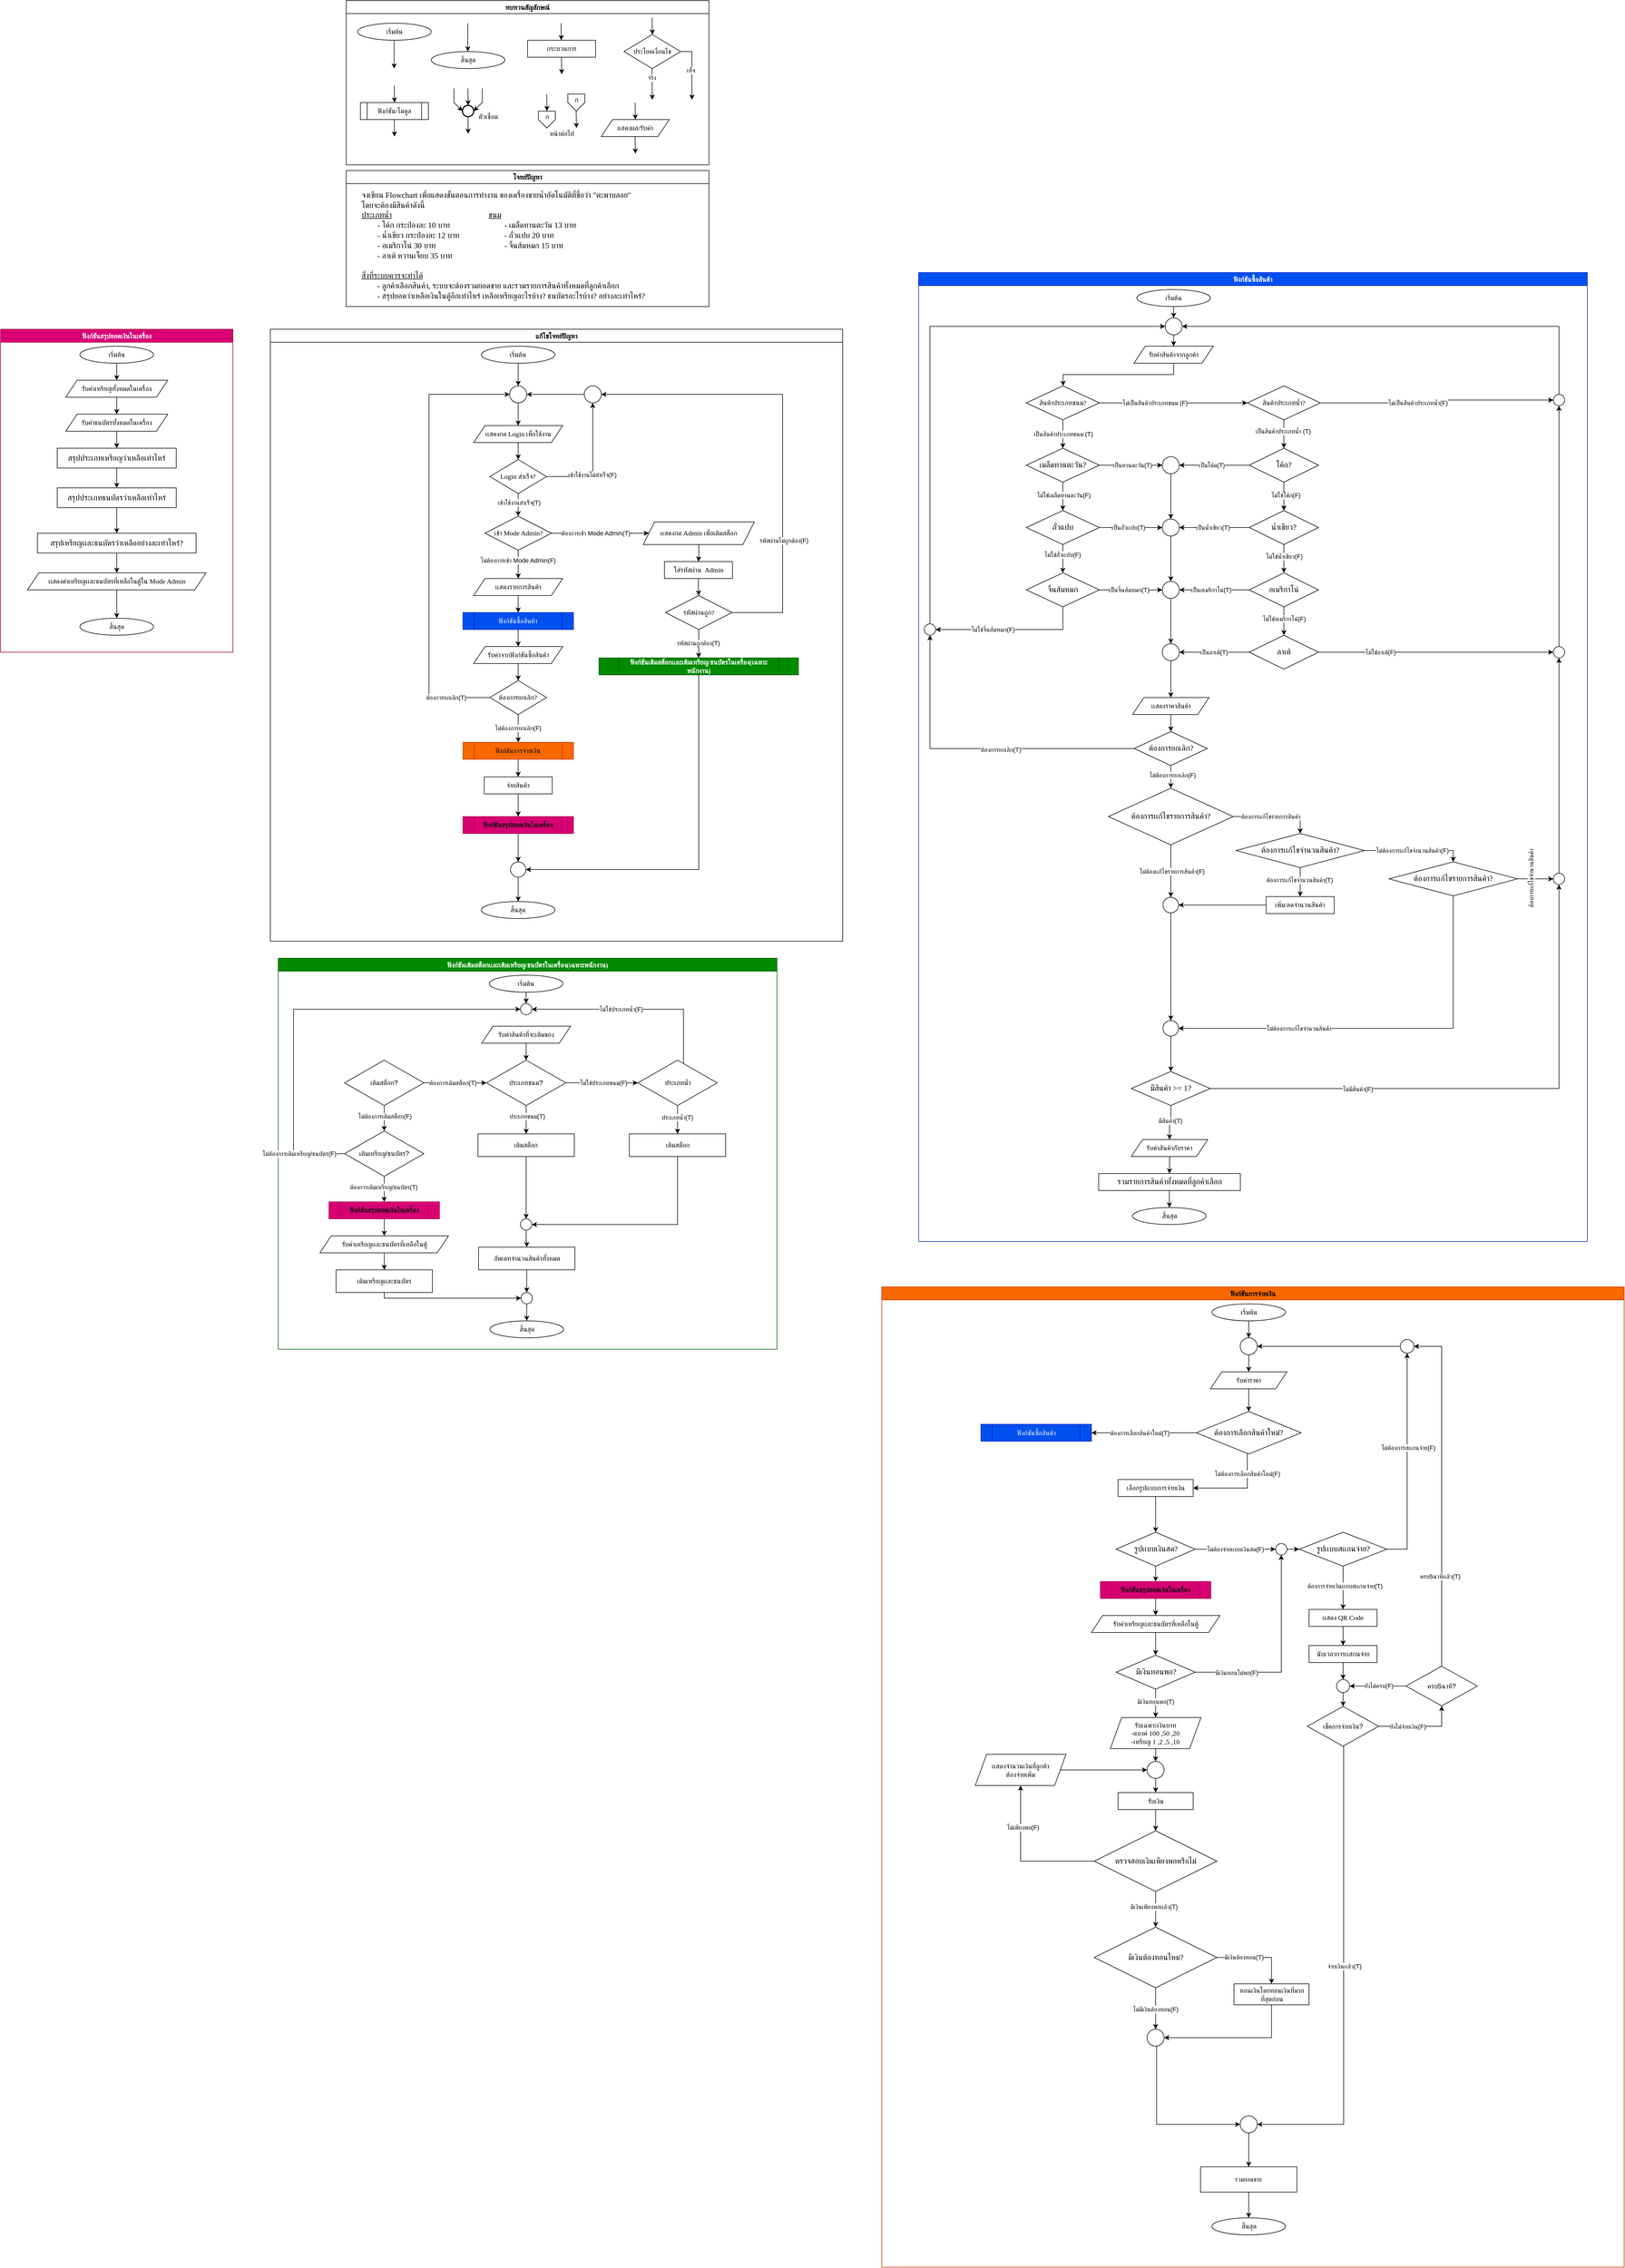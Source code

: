 <mxfile version="28.0.6">
  <diagram id="C5RBs43oDa-KdzZeNtuy" name="Page-1">
    <mxGraphModel dx="6854" dy="2640" grid="1" gridSize="10" guides="1" tooltips="1" connect="1" arrows="1" fold="1" page="1" pageScale="1" pageWidth="827" pageHeight="1169" math="0" shadow="0">
      <root>
        <mxCell id="WIyWlLk6GJQsqaUBKTNV-0" />
        <mxCell id="WIyWlLk6GJQsqaUBKTNV-1" parent="WIyWlLk6GJQsqaUBKTNV-0" />
        <mxCell id="M7CGMbNuYNeq0SnUNNgH-6" value="ทบทวนสัญลักษณ์" style="swimlane;fontFamily=Sarabun;fontSource=https%3A%2F%2Ffonts.googleapis.com%2Fcss%3Ffamily%3DSarabun;" parent="WIyWlLk6GJQsqaUBKTNV-1" vertex="1">
          <mxGeometry x="-720" y="20" width="640" height="290" as="geometry" />
        </mxCell>
        <mxCell id="M7CGMbNuYNeq0SnUNNgH-2" value="&lt;font data-font-src=&quot;https://fonts.googleapis.com/css?family=Sarabun&quot; face=&quot;Sarabun&quot;&gt;เริ่มต้น&lt;/font&gt;" style="ellipse;whiteSpace=wrap;html=1;" parent="M7CGMbNuYNeq0SnUNNgH-6" vertex="1">
          <mxGeometry x="20" y="40" width="130" height="30" as="geometry" />
        </mxCell>
        <mxCell id="M7CGMbNuYNeq0SnUNNgH-5" value="" style="endArrow=classic;html=1;rounded=0;" parent="M7CGMbNuYNeq0SnUNNgH-6" edge="1">
          <mxGeometry width="50" height="50" relative="1" as="geometry">
            <mxPoint x="84.5" y="70" as="sourcePoint" />
            <mxPoint x="84.5" y="120" as="targetPoint" />
          </mxGeometry>
        </mxCell>
        <mxCell id="M7CGMbNuYNeq0SnUNNgH-3" value="&lt;font face=&quot;Sarabun&quot;&gt;สิ้นสุด&lt;/font&gt;" style="ellipse;whiteSpace=wrap;html=1;" parent="M7CGMbNuYNeq0SnUNNgH-6" vertex="1">
          <mxGeometry x="150" y="90" width="130" height="30" as="geometry" />
        </mxCell>
        <mxCell id="M7CGMbNuYNeq0SnUNNgH-4" value="" style="endArrow=classic;html=1;rounded=0;" parent="M7CGMbNuYNeq0SnUNNgH-6" edge="1">
          <mxGeometry width="50" height="50" relative="1" as="geometry">
            <mxPoint x="214.5" y="40" as="sourcePoint" />
            <mxPoint x="214.5" y="90" as="targetPoint" />
          </mxGeometry>
        </mxCell>
        <mxCell id="mvioNwK95yMqdUQ73LqQ-0" value="กระบวนการ" style="rounded=0;whiteSpace=wrap;html=1;fontFamily=Sarabun;fontSource=https%3A%2F%2Ffonts.googleapis.com%2Fcss%3Ffamily%3DSarabun;" parent="M7CGMbNuYNeq0SnUNNgH-6" vertex="1">
          <mxGeometry x="320" y="70" width="120" height="30" as="geometry" />
        </mxCell>
        <mxCell id="mvioNwK95yMqdUQ73LqQ-1" value="" style="endArrow=classic;html=1;rounded=0;" parent="M7CGMbNuYNeq0SnUNNgH-6" edge="1">
          <mxGeometry width="50" height="50" relative="1" as="geometry">
            <mxPoint x="379" y="40" as="sourcePoint" />
            <mxPoint x="379.5" y="70" as="targetPoint" />
          </mxGeometry>
        </mxCell>
        <mxCell id="mvioNwK95yMqdUQ73LqQ-2" value="" style="endArrow=classic;html=1;rounded=0;" parent="M7CGMbNuYNeq0SnUNNgH-6" edge="1">
          <mxGeometry width="50" height="50" relative="1" as="geometry">
            <mxPoint x="379.75" y="100" as="sourcePoint" />
            <mxPoint x="380.25" y="130" as="targetPoint" />
          </mxGeometry>
        </mxCell>
        <mxCell id="mvioNwK95yMqdUQ73LqQ-3" value="ประโยคเงื่อนไข" style="rhombus;whiteSpace=wrap;html=1;fontFamily=Sarabun;fontSource=https%3A%2F%2Ffonts.googleapis.com%2Fcss%3Ffamily%3DSarabun;" parent="M7CGMbNuYNeq0SnUNNgH-6" vertex="1">
          <mxGeometry x="490" y="60" width="100" height="60" as="geometry" />
        </mxCell>
        <mxCell id="mvioNwK95yMqdUQ73LqQ-4" value="" style="endArrow=classic;html=1;rounded=0;" parent="M7CGMbNuYNeq0SnUNNgH-6" edge="1">
          <mxGeometry width="50" height="50" relative="1" as="geometry">
            <mxPoint x="539.71" y="30" as="sourcePoint" />
            <mxPoint x="540.21" y="60" as="targetPoint" />
          </mxGeometry>
        </mxCell>
        <mxCell id="mvioNwK95yMqdUQ73LqQ-5" value="" style="endArrow=classic;html=1;rounded=0;" parent="M7CGMbNuYNeq0SnUNNgH-6" edge="1">
          <mxGeometry width="50" height="50" relative="1" as="geometry">
            <mxPoint x="539.71" y="120" as="sourcePoint" />
            <mxPoint x="540" y="175" as="targetPoint" />
          </mxGeometry>
        </mxCell>
        <mxCell id="mvioNwK95yMqdUQ73LqQ-7" value="จริง" style="edgeLabel;html=1;align=center;verticalAlign=middle;resizable=0;points=[];fontFamily=Sarabun;fontSource=https%3A%2F%2Ffonts.googleapis.com%2Fcss%3Ffamily%3DSarabun;" parent="mvioNwK95yMqdUQ73LqQ-5" vertex="1" connectable="0">
          <mxGeometry x="-0.414" y="-1" relative="1" as="geometry">
            <mxPoint as="offset" />
          </mxGeometry>
        </mxCell>
        <mxCell id="mvioNwK95yMqdUQ73LqQ-6" value="" style="endArrow=classic;html=1;rounded=0;exitX=1;exitY=0.5;exitDx=0;exitDy=0;" parent="M7CGMbNuYNeq0SnUNNgH-6" source="mvioNwK95yMqdUQ73LqQ-3" edge="1">
          <mxGeometry width="50" height="50" relative="1" as="geometry">
            <mxPoint x="620" y="95" as="sourcePoint" />
            <mxPoint x="610" y="175" as="targetPoint" />
            <Array as="points">
              <mxPoint x="610" y="90" />
            </Array>
          </mxGeometry>
        </mxCell>
        <mxCell id="mvioNwK95yMqdUQ73LqQ-8" value="&lt;font data-font-src=&quot;https://fonts.googleapis.com/css?family=Sarabun&quot; face=&quot;Sarabun&quot;&gt;เท็จ&lt;/font&gt;" style="edgeLabel;html=1;align=center;verticalAlign=middle;resizable=0;points=[];" parent="mvioNwK95yMqdUQ73LqQ-6" vertex="1" connectable="0">
          <mxGeometry x="-0.002" y="-2" relative="1" as="geometry">
            <mxPoint as="offset" />
          </mxGeometry>
        </mxCell>
        <mxCell id="mvioNwK95yMqdUQ73LqQ-9" value="&lt;font data-font-src=&quot;https://fonts.googleapis.com/css?family=Sarabun&quot; face=&quot;Sarabun&quot;&gt;ฟังก์ชัน/โมดูล&lt;/font&gt;" style="shape=process;whiteSpace=wrap;html=1;backgroundOutline=1;" parent="M7CGMbNuYNeq0SnUNNgH-6" vertex="1">
          <mxGeometry x="25" y="180" width="120" height="30" as="geometry" />
        </mxCell>
        <mxCell id="mvioNwK95yMqdUQ73LqQ-11" value="" style="endArrow=classic;html=1;rounded=0;" parent="M7CGMbNuYNeq0SnUNNgH-6" edge="1">
          <mxGeometry width="50" height="50" relative="1" as="geometry">
            <mxPoint x="84.71" y="150" as="sourcePoint" />
            <mxPoint x="85.21" y="180" as="targetPoint" />
          </mxGeometry>
        </mxCell>
        <mxCell id="mvioNwK95yMqdUQ73LqQ-12" value="" style="endArrow=classic;html=1;rounded=0;" parent="M7CGMbNuYNeq0SnUNNgH-6" edge="1">
          <mxGeometry width="50" height="50" relative="1" as="geometry">
            <mxPoint x="84.71" y="210" as="sourcePoint" />
            <mxPoint x="85.21" y="240" as="targetPoint" />
          </mxGeometry>
        </mxCell>
        <mxCell id="mvioNwK95yMqdUQ73LqQ-13" value="" style="strokeWidth=2;html=1;shape=mxgraph.flowchart.start_2;whiteSpace=wrap;" parent="M7CGMbNuYNeq0SnUNNgH-6" vertex="1">
          <mxGeometry x="205" y="185" width="20" height="20" as="geometry" />
        </mxCell>
        <mxCell id="mvioNwK95yMqdUQ73LqQ-16" value="" style="endArrow=classic;html=1;rounded=0;" parent="M7CGMbNuYNeq0SnUNNgH-6" edge="1">
          <mxGeometry width="50" height="50" relative="1" as="geometry">
            <mxPoint x="214.71" y="155" as="sourcePoint" />
            <mxPoint x="215.21" y="185" as="targetPoint" />
          </mxGeometry>
        </mxCell>
        <mxCell id="mvioNwK95yMqdUQ73LqQ-17" value="" style="endArrow=classic;html=1;rounded=0;entryX=0;entryY=0.5;entryDx=0;entryDy=0;entryPerimeter=0;" parent="M7CGMbNuYNeq0SnUNNgH-6" target="mvioNwK95yMqdUQ73LqQ-13" edge="1">
          <mxGeometry width="50" height="50" relative="1" as="geometry">
            <mxPoint x="190.0" y="155" as="sourcePoint" />
            <mxPoint x="190.5" y="185" as="targetPoint" />
            <Array as="points">
              <mxPoint x="190" y="180" />
            </Array>
          </mxGeometry>
        </mxCell>
        <mxCell id="mvioNwK95yMqdUQ73LqQ-18" value="" style="endArrow=classic;html=1;rounded=0;entryX=1;entryY=0.5;entryDx=0;entryDy=0;entryPerimeter=0;" parent="M7CGMbNuYNeq0SnUNNgH-6" target="mvioNwK95yMqdUQ73LqQ-13" edge="1">
          <mxGeometry width="50" height="50" relative="1" as="geometry">
            <mxPoint x="240.0" y="155" as="sourcePoint" />
            <mxPoint x="240.5" y="185" as="targetPoint" />
            <Array as="points">
              <mxPoint x="240" y="180" />
            </Array>
          </mxGeometry>
        </mxCell>
        <mxCell id="mvioNwK95yMqdUQ73LqQ-19" value="" style="endArrow=classic;html=1;rounded=0;" parent="M7CGMbNuYNeq0SnUNNgH-6" edge="1">
          <mxGeometry width="50" height="50" relative="1" as="geometry">
            <mxPoint x="214.71" y="205" as="sourcePoint" />
            <mxPoint x="215.21" y="235" as="targetPoint" />
          </mxGeometry>
        </mxCell>
        <mxCell id="mvioNwK95yMqdUQ73LqQ-20" value="&lt;font data-font-src=&quot;https://fonts.googleapis.com/css?family=Sarabun&quot; face=&quot;Sarabun&quot;&gt;ตัวเชื่อม&lt;/font&gt;" style="text;html=1;align=center;verticalAlign=middle;resizable=0;points=[];autosize=1;strokeColor=none;fillColor=none;" parent="M7CGMbNuYNeq0SnUNNgH-6" vertex="1">
          <mxGeometry x="220" y="190" width="60" height="30" as="geometry" />
        </mxCell>
        <mxCell id="mvioNwK95yMqdUQ73LqQ-25" value="" style="endArrow=classic;html=1;rounded=0;" parent="M7CGMbNuYNeq0SnUNNgH-6" edge="1">
          <mxGeometry width="50" height="50" relative="1" as="geometry">
            <mxPoint x="353.71" y="165" as="sourcePoint" />
            <mxPoint x="354.21" y="195" as="targetPoint" />
          </mxGeometry>
        </mxCell>
        <mxCell id="mvioNwK95yMqdUQ73LqQ-21" value="" style="verticalLabelPosition=bottom;verticalAlign=top;html=1;shape=offPageConnector;rounded=0;size=0.5;" parent="M7CGMbNuYNeq0SnUNNgH-6" vertex="1">
          <mxGeometry x="339" y="195" width="30" height="30" as="geometry" />
        </mxCell>
        <mxCell id="mvioNwK95yMqdUQ73LqQ-26" value="" style="endArrow=classic;html=1;rounded=0;" parent="M7CGMbNuYNeq0SnUNNgH-6" edge="1">
          <mxGeometry width="50" height="50" relative="1" as="geometry">
            <mxPoint x="405.71" y="195" as="sourcePoint" />
            <mxPoint x="406.21" y="225" as="targetPoint" />
          </mxGeometry>
        </mxCell>
        <mxCell id="mvioNwK95yMqdUQ73LqQ-27" value="" style="verticalLabelPosition=bottom;verticalAlign=top;html=1;shape=offPageConnector;rounded=0;size=0.5;" parent="M7CGMbNuYNeq0SnUNNgH-6" vertex="1">
          <mxGeometry x="391" y="165" width="30" height="30" as="geometry" />
        </mxCell>
        <mxCell id="mvioNwK95yMqdUQ73LqQ-28" value="หน้าต่อไป" style="text;html=1;align=center;verticalAlign=middle;resizable=0;points=[];autosize=1;strokeColor=none;fillColor=none;fontFamily=Sarabun;fontSource=https%3A%2F%2Ffonts.googleapis.com%2Fcss%3Ffamily%3DSarabun;" parent="M7CGMbNuYNeq0SnUNNgH-6" vertex="1">
          <mxGeometry x="345" y="220" width="70" height="30" as="geometry" />
        </mxCell>
        <mxCell id="mvioNwK95yMqdUQ73LqQ-29" value="ก" style="text;html=1;align=center;verticalAlign=middle;resizable=0;points=[];autosize=1;strokeColor=none;fillColor=none;fontFamily=Sarabun;fontSource=https%3A%2F%2Ffonts.googleapis.com%2Fcss%3Ffamily%3DSarabun;" parent="M7CGMbNuYNeq0SnUNNgH-6" vertex="1">
          <mxGeometry x="339" y="190" width="30" height="30" as="geometry" />
        </mxCell>
        <mxCell id="mvioNwK95yMqdUQ73LqQ-30" value="ก" style="text;html=1;align=center;verticalAlign=middle;resizable=0;points=[];autosize=1;strokeColor=none;fillColor=none;fontFamily=Sarabun;fontSource=https%3A%2F%2Ffonts.googleapis.com%2Fcss%3Ffamily%3DSarabun;" parent="M7CGMbNuYNeq0SnUNNgH-6" vertex="1">
          <mxGeometry x="391" y="160" width="30" height="30" as="geometry" />
        </mxCell>
        <mxCell id="mvioNwK95yMqdUQ73LqQ-32" value="แสดงผล/รับค่า" style="shape=parallelogram;perimeter=parallelogramPerimeter;whiteSpace=wrap;html=1;fixedSize=1;fontFamily=Sarabun;fontSource=https%3A%2F%2Ffonts.googleapis.com%2Fcss%3Ffamily%3DSarabun;" parent="M7CGMbNuYNeq0SnUNNgH-6" vertex="1">
          <mxGeometry x="450" y="210" width="120" height="30" as="geometry" />
        </mxCell>
        <mxCell id="mvioNwK95yMqdUQ73LqQ-33" value="" style="endArrow=classic;html=1;rounded=0;" parent="M7CGMbNuYNeq0SnUNNgH-6" edge="1">
          <mxGeometry width="50" height="50" relative="1" as="geometry">
            <mxPoint x="509.71" y="180" as="sourcePoint" />
            <mxPoint x="510.21" y="210" as="targetPoint" />
          </mxGeometry>
        </mxCell>
        <mxCell id="mvioNwK95yMqdUQ73LqQ-34" value="" style="endArrow=classic;html=1;rounded=0;" parent="M7CGMbNuYNeq0SnUNNgH-6" edge="1">
          <mxGeometry width="50" height="50" relative="1" as="geometry">
            <mxPoint x="509.71" y="240" as="sourcePoint" />
            <mxPoint x="510.21" y="270" as="targetPoint" />
          </mxGeometry>
        </mxCell>
        <mxCell id="mvioNwK95yMqdUQ73LqQ-36" value="แก้ไขโจทย์ปัญหา" style="swimlane;fontFamily=Sarabun;fontSource=https%3A%2F%2Ffonts.googleapis.com%2Fcss%3Ffamily%3DSarabun;" parent="WIyWlLk6GJQsqaUBKTNV-1" vertex="1">
          <mxGeometry x="-854" y="600" width="1010" height="1080" as="geometry" />
        </mxCell>
        <mxCell id="lKXdoufizGsUkh9-Anli-4" style="edgeStyle=orthogonalEdgeStyle;rounded=0;orthogonalLoop=1;jettySize=auto;html=1;entryX=0.5;entryY=0;entryDx=0;entryDy=0;" parent="mvioNwK95yMqdUQ73LqQ-36" source="lKXdoufizGsUkh9-Anli-38" target="lKXdoufizGsUkh9-Anli-5" edge="1">
          <mxGeometry relative="1" as="geometry" />
        </mxCell>
        <mxCell id="mvioNwK95yMqdUQ73LqQ-35" value="&lt;font data-font-src=&quot;https://fonts.googleapis.com/css?family=Sarabun&quot; face=&quot;Sarabun&quot;&gt;เริ่มต้น&lt;/font&gt;" style="ellipse;whiteSpace=wrap;html=1;" parent="mvioNwK95yMqdUQ73LqQ-36" vertex="1">
          <mxGeometry x="372.44" y="30" width="130" height="30" as="geometry" />
        </mxCell>
        <mxCell id="mvioNwK95yMqdUQ73LqQ-69" value="&lt;font face=&quot;Sarabun&quot;&gt;สิ้นสุด&lt;/font&gt;" style="ellipse;whiteSpace=wrap;html=1;" parent="mvioNwK95yMqdUQ73LqQ-36" vertex="1">
          <mxGeometry x="372.44" y="1010" width="130" height="30" as="geometry" />
        </mxCell>
        <mxCell id="lKXdoufizGsUkh9-Anli-152" style="edgeStyle=orthogonalEdgeStyle;rounded=0;orthogonalLoop=1;jettySize=auto;html=1;exitX=0.5;exitY=1;exitDx=0;exitDy=0;" parent="mvioNwK95yMqdUQ73LqQ-36" source="lKXdoufizGsUkh9-Anli-220" target="lKXdoufizGsUkh9-Anli-151" edge="1">
          <mxGeometry relative="1" as="geometry">
            <mxPoint x="427.44" y="715.0" as="sourcePoint" />
          </mxGeometry>
        </mxCell>
        <mxCell id="lKXdoufizGsUkh9-Anli-224" value="ไม่ต้องการยกเลิก(F)" style="edgeLabel;html=1;align=center;verticalAlign=middle;resizable=0;points=[];" parent="lKXdoufizGsUkh9-Anli-152" vertex="1" connectable="0">
          <mxGeometry x="-0.033" y="-1" relative="1" as="geometry">
            <mxPoint as="offset" />
          </mxGeometry>
        </mxCell>
        <mxCell id="lKXdoufizGsUkh9-Anli-3" value="&lt;font data-font-src=&quot;https://fonts.googleapis.com/css?family=Sarabun&quot; face=&quot;Sarabun&quot;&gt;ฟังก์ชันซื้อ&lt;/font&gt;&lt;span style=&quot;font-family: Sarabun;&quot;&gt;สินค้า&lt;/span&gt;" style="shape=process;whiteSpace=wrap;html=1;backgroundOutline=1;fillColor=#0050ef;fontColor=#ffffff;strokeColor=#001DBC;" parent="mvioNwK95yMqdUQ73LqQ-36" vertex="1">
          <mxGeometry x="339.94" y="500" width="195" height="30" as="geometry" />
        </mxCell>
        <mxCell id="lKXdoufizGsUkh9-Anli-5" value="เเสดงกด Login เพื่อใช้งาน" style="shape=parallelogram;perimeter=parallelogramPerimeter;whiteSpace=wrap;html=1;fixedSize=1;fontFamily=Sarabun;fontSource=https%3A%2F%2Ffonts.googleapis.com%2Fcss%3Ffamily%3DSarabun;" parent="mvioNwK95yMqdUQ73LqQ-36" vertex="1">
          <mxGeometry x="358.94" y="170" width="157" height="30" as="geometry" />
        </mxCell>
        <mxCell id="lKXdoufizGsUkh9-Anli-33" style="edgeStyle=orthogonalEdgeStyle;rounded=0;orthogonalLoop=1;jettySize=auto;html=1;entryX=0.5;entryY=0;entryDx=0;entryDy=0;" parent="mvioNwK95yMqdUQ73LqQ-36" source="lKXdoufizGsUkh9-Anli-30" target="lKXdoufizGsUkh9-Anli-3" edge="1">
          <mxGeometry relative="1" as="geometry" />
        </mxCell>
        <mxCell id="lKXdoufizGsUkh9-Anli-30" value="เเสดงรายการสินค้า" style="shape=parallelogram;perimeter=parallelogramPerimeter;whiteSpace=wrap;html=1;fixedSize=1;fontFamily=Sarabun;fontSource=https%3A%2F%2Ffonts.googleapis.com%2Fcss%3Ffamily%3DSarabun;" parent="mvioNwK95yMqdUQ73LqQ-36" vertex="1">
          <mxGeometry x="358.94" y="440" width="157" height="30" as="geometry" />
        </mxCell>
        <mxCell id="lKXdoufizGsUkh9-Anli-37" style="edgeStyle=orthogonalEdgeStyle;rounded=0;orthogonalLoop=1;jettySize=auto;html=1;entryX=1;entryY=0.5;entryDx=0;entryDy=0;" parent="mvioNwK95yMqdUQ73LqQ-36" source="Yg89CHvpsKPFk7mEYiGE-67" target="lKXdoufizGsUkh9-Anli-38" edge="1">
          <mxGeometry relative="1" as="geometry">
            <mxPoint x="489.94" y="120" as="targetPoint" />
            <Array as="points">
              <mxPoint x="571.94" y="115" />
            </Array>
          </mxGeometry>
        </mxCell>
        <mxCell id="Yg89CHvpsKPFk7mEYiGE-57" style="edgeStyle=orthogonalEdgeStyle;rounded=0;orthogonalLoop=1;jettySize=auto;html=1;entryX=0.5;entryY=0;entryDx=0;entryDy=0;" edge="1" parent="mvioNwK95yMqdUQ73LqQ-36" source="lKXdoufizGsUkh9-Anli-34" target="Yg89CHvpsKPFk7mEYiGE-54">
          <mxGeometry relative="1" as="geometry" />
        </mxCell>
        <mxCell id="Yg89CHvpsKPFk7mEYiGE-58" value="เข้าใช้งานสำเร็จ(T)" style="edgeLabel;html=1;align=center;verticalAlign=middle;resizable=0;points=[];" vertex="1" connectable="0" parent="Yg89CHvpsKPFk7mEYiGE-57">
          <mxGeometry x="-0.198" y="1" relative="1" as="geometry">
            <mxPoint as="offset" />
          </mxGeometry>
        </mxCell>
        <mxCell id="lKXdoufizGsUkh9-Anli-34" value="Login สำเร็จ?" style="rhombus;whiteSpace=wrap;html=1;fontFamily=Sarabun;fontSource=https%3A%2F%2Ffonts.googleapis.com%2Fcss%3Ffamily%3DSarabun;" parent="mvioNwK95yMqdUQ73LqQ-36" vertex="1">
          <mxGeometry x="387.44" y="230" width="100" height="60" as="geometry" />
        </mxCell>
        <mxCell id="lKXdoufizGsUkh9-Anli-35" value="" style="edgeStyle=orthogonalEdgeStyle;rounded=0;orthogonalLoop=1;jettySize=auto;html=1;entryX=0.5;entryY=0;entryDx=0;entryDy=0;" parent="mvioNwK95yMqdUQ73LqQ-36" source="lKXdoufizGsUkh9-Anli-5" target="lKXdoufizGsUkh9-Anli-34" edge="1">
          <mxGeometry relative="1" as="geometry">
            <mxPoint x="-951.56" y="860" as="sourcePoint" />
            <mxPoint x="-951.56" y="960" as="targetPoint" />
          </mxGeometry>
        </mxCell>
        <mxCell id="lKXdoufizGsUkh9-Anli-39" value="" style="edgeStyle=orthogonalEdgeStyle;rounded=0;orthogonalLoop=1;jettySize=auto;html=1;entryX=0.5;entryY=0;entryDx=0;entryDy=0;" parent="mvioNwK95yMqdUQ73LqQ-36" source="mvioNwK95yMqdUQ73LqQ-35" target="lKXdoufizGsUkh9-Anli-38" edge="1">
          <mxGeometry relative="1" as="geometry">
            <mxPoint x="-951.56" y="720" as="sourcePoint" />
            <mxPoint x="-951.56" y="830" as="targetPoint" />
          </mxGeometry>
        </mxCell>
        <mxCell id="lKXdoufizGsUkh9-Anli-38" value="" style="ellipse;whiteSpace=wrap;html=1;aspect=fixed;" parent="mvioNwK95yMqdUQ73LqQ-36" vertex="1">
          <mxGeometry x="422.44" y="100" width="30" height="30" as="geometry" />
        </mxCell>
        <mxCell id="lKXdoufizGsUkh9-Anli-261" style="edgeStyle=orthogonalEdgeStyle;rounded=0;orthogonalLoop=1;jettySize=auto;html=1;entryX=0.5;entryY=0;entryDx=0;entryDy=0;" parent="mvioNwK95yMqdUQ73LqQ-36" source="lKXdoufizGsUkh9-Anli-151" target="lKXdoufizGsUkh9-Anli-260" edge="1">
          <mxGeometry relative="1" as="geometry" />
        </mxCell>
        <mxCell id="lKXdoufizGsUkh9-Anli-151" value="&lt;font data-font-src=&quot;https://fonts.googleapis.com/css?family=Sarabun&quot; face=&quot;Sarabun&quot;&gt;ฟังก์ชันการจ่ายเงิน&lt;/font&gt;" style="shape=process;whiteSpace=wrap;html=1;backgroundOutline=1;fillColor=#fa6800;fontColor=#000000;strokeColor=#C73500;" parent="mvioNwK95yMqdUQ73LqQ-36" vertex="1">
          <mxGeometry x="339.94" y="729" width="195" height="30" as="geometry" />
        </mxCell>
        <mxCell id="lKXdoufizGsUkh9-Anli-226" style="edgeStyle=orthogonalEdgeStyle;rounded=0;orthogonalLoop=1;jettySize=auto;html=1;entryX=0;entryY=0.5;entryDx=0;entryDy=0;" parent="mvioNwK95yMqdUQ73LqQ-36" source="lKXdoufizGsUkh9-Anli-220" target="lKXdoufizGsUkh9-Anli-38" edge="1">
          <mxGeometry relative="1" as="geometry">
            <Array as="points">
              <mxPoint x="280" y="650" />
              <mxPoint x="280" y="115" />
            </Array>
          </mxGeometry>
        </mxCell>
        <mxCell id="lKXdoufizGsUkh9-Anli-227" value="ต้องการยกเลิก(T)" style="edgeLabel;html=1;align=center;verticalAlign=middle;resizable=0;points=[];" parent="lKXdoufizGsUkh9-Anli-226" vertex="1" connectable="0">
          <mxGeometry x="-0.764" relative="1" as="geometry">
            <mxPoint x="15" as="offset" />
          </mxGeometry>
        </mxCell>
        <mxCell id="lKXdoufizGsUkh9-Anli-220" value="ต้องการยกเลิก?" style="rhombus;whiteSpace=wrap;html=1;fontFamily=Sarabun;fontSource=https%3A%2F%2Ffonts.googleapis.com%2Fcss%3Ffamily%3DSarabun;" parent="mvioNwK95yMqdUQ73LqQ-36" vertex="1">
          <mxGeometry x="387.44" y="620" width="100" height="60" as="geometry" />
        </mxCell>
        <mxCell id="lKXdoufizGsUkh9-Anli-223" value="" style="edgeStyle=orthogonalEdgeStyle;rounded=0;orthogonalLoop=1;jettySize=auto;html=1;entryX=0.5;entryY=0;entryDx=0;entryDy=0;" parent="mvioNwK95yMqdUQ73LqQ-36" source="Yg89CHvpsKPFk7mEYiGE-76" target="lKXdoufizGsUkh9-Anli-220" edge="1">
          <mxGeometry relative="1" as="geometry">
            <mxPoint x="-532.06" y="1140" as="sourcePoint" />
            <mxPoint x="427.44" y="575.0" as="targetPoint" />
          </mxGeometry>
        </mxCell>
        <mxCell id="Yg89CHvpsKPFk7mEYiGE-136" style="edgeStyle=orthogonalEdgeStyle;rounded=0;orthogonalLoop=1;jettySize=auto;html=1;entryX=0.5;entryY=0;entryDx=0;entryDy=0;" edge="1" parent="mvioNwK95yMqdUQ73LqQ-36" source="lKXdoufizGsUkh9-Anli-260" target="Yg89CHvpsKPFk7mEYiGE-104">
          <mxGeometry relative="1" as="geometry" />
        </mxCell>
        <mxCell id="lKXdoufizGsUkh9-Anli-260" value="จ่ายสินค้า" style="rounded=0;whiteSpace=wrap;html=1;fontFamily=Sarabun;fontSource=https%3A%2F%2Ffonts.googleapis.com%2Fcss%3Ffamily%3DSarabun;" parent="mvioNwK95yMqdUQ73LqQ-36" vertex="1">
          <mxGeometry x="377.44" y="790" width="120" height="30" as="geometry" />
        </mxCell>
        <mxCell id="Yg89CHvpsKPFk7mEYiGE-63" style="edgeStyle=orthogonalEdgeStyle;rounded=0;orthogonalLoop=1;jettySize=auto;html=1;entryX=0.5;entryY=0;entryDx=0;entryDy=0;" edge="1" parent="mvioNwK95yMqdUQ73LqQ-36" source="Yg89CHvpsKPFk7mEYiGE-25" target="Yg89CHvpsKPFk7mEYiGE-53">
          <mxGeometry relative="1" as="geometry" />
        </mxCell>
        <mxCell id="Yg89CHvpsKPFk7mEYiGE-25" value="เเสดงกด Admin เพื่อเติมสต็อก" style="shape=parallelogram;perimeter=parallelogramPerimeter;whiteSpace=wrap;html=1;fixedSize=1;fontFamily=Sarabun;fontSource=https%3A%2F%2Ffonts.googleapis.com%2Fcss%3Ffamily%3DSarabun;" vertex="1" parent="mvioNwK95yMqdUQ73LqQ-36">
          <mxGeometry x="658" y="340" width="196" height="40" as="geometry" />
        </mxCell>
        <mxCell id="Yg89CHvpsKPFk7mEYiGE-172" style="edgeStyle=orthogonalEdgeStyle;rounded=0;orthogonalLoop=1;jettySize=auto;html=1;entryX=1;entryY=0.5;entryDx=0;entryDy=0;" edge="1" parent="mvioNwK95yMqdUQ73LqQ-36" source="Yg89CHvpsKPFk7mEYiGE-52" target="Yg89CHvpsKPFk7mEYiGE-169">
          <mxGeometry relative="1" as="geometry">
            <mxPoint x="554" y="901.429" as="targetPoint" />
            <Array as="points">
              <mxPoint x="756" y="954" />
            </Array>
          </mxGeometry>
        </mxCell>
        <mxCell id="Yg89CHvpsKPFk7mEYiGE-52" value="&lt;span style=&quot;font-family: Sarabun; font-weight: 700; text-wrap-mode: nowrap;&quot;&gt;ฟังก์ชันเติมสต็อกเเละเติมเหรียญ/ธนบัตรในเครื่อง(เฉพาะพนักงาน)&lt;/span&gt;" style="shape=process;whiteSpace=wrap;html=1;backgroundOutline=1;fillColor=#008a00;fontColor=#ffffff;strokeColor=#005700;" vertex="1" parent="mvioNwK95yMqdUQ73LqQ-36">
          <mxGeometry x="580" y="580" width="352" height="30" as="geometry" />
        </mxCell>
        <mxCell id="Yg89CHvpsKPFk7mEYiGE-64" style="edgeStyle=orthogonalEdgeStyle;rounded=0;orthogonalLoop=1;jettySize=auto;html=1;" edge="1" parent="mvioNwK95yMqdUQ73LqQ-36" source="Yg89CHvpsKPFk7mEYiGE-53" target="Yg89CHvpsKPFk7mEYiGE-65">
          <mxGeometry relative="1" as="geometry" />
        </mxCell>
        <mxCell id="Yg89CHvpsKPFk7mEYiGE-53" value="ใส่รหัสผ่าน&amp;nbsp; Admin" style="rounded=0;whiteSpace=wrap;html=1;fontFamily=Sarabun;fontSource=https%3A%2F%2Ffonts.googleapis.com%2Fcss%3Ffamily%3DSarabun;" vertex="1" parent="mvioNwK95yMqdUQ73LqQ-36">
          <mxGeometry x="695.5" y="410" width="120" height="30" as="geometry" />
        </mxCell>
        <mxCell id="Yg89CHvpsKPFk7mEYiGE-59" style="edgeStyle=orthogonalEdgeStyle;rounded=0;orthogonalLoop=1;jettySize=auto;html=1;entryX=0.5;entryY=0;entryDx=0;entryDy=0;" edge="1" parent="mvioNwK95yMqdUQ73LqQ-36" source="Yg89CHvpsKPFk7mEYiGE-54" target="lKXdoufizGsUkh9-Anli-30">
          <mxGeometry relative="1" as="geometry" />
        </mxCell>
        <mxCell id="Yg89CHvpsKPFk7mEYiGE-60" value="ไม่ต้องการเข้า Mode Admin(F)" style="edgeLabel;html=1;align=center;verticalAlign=middle;resizable=0;points=[];" vertex="1" connectable="0" parent="Yg89CHvpsKPFk7mEYiGE-59">
          <mxGeometry x="-0.276" y="-1" relative="1" as="geometry">
            <mxPoint as="offset" />
          </mxGeometry>
        </mxCell>
        <mxCell id="Yg89CHvpsKPFk7mEYiGE-61" style="edgeStyle=orthogonalEdgeStyle;rounded=0;orthogonalLoop=1;jettySize=auto;html=1;entryX=0;entryY=0.5;entryDx=0;entryDy=0;" edge="1" parent="mvioNwK95yMqdUQ73LqQ-36" source="Yg89CHvpsKPFk7mEYiGE-54" target="Yg89CHvpsKPFk7mEYiGE-25">
          <mxGeometry relative="1" as="geometry">
            <mxPoint x="554" y="360" as="targetPoint" />
          </mxGeometry>
        </mxCell>
        <mxCell id="Yg89CHvpsKPFk7mEYiGE-62" value="ต้องการเข้า Mode Admin(T)" style="edgeLabel;html=1;align=center;verticalAlign=middle;resizable=0;points=[];" vertex="1" connectable="0" parent="Yg89CHvpsKPFk7mEYiGE-61">
          <mxGeometry x="-0.712" y="-1" relative="1" as="geometry">
            <mxPoint x="53" y="-1" as="offset" />
          </mxGeometry>
        </mxCell>
        <mxCell id="Yg89CHvpsKPFk7mEYiGE-54" value="เข้า Mode Admin?" style="rhombus;whiteSpace=wrap;html=1;fontFamily=Sarabun;fontSource=https%3A%2F%2Ffonts.googleapis.com%2Fcss%3Ffamily%3DSarabun;" vertex="1" parent="mvioNwK95yMqdUQ73LqQ-36">
          <mxGeometry x="378.66" y="330" width="117.56" height="60" as="geometry" />
        </mxCell>
        <mxCell id="Yg89CHvpsKPFk7mEYiGE-66" style="edgeStyle=orthogonalEdgeStyle;rounded=0;orthogonalLoop=1;jettySize=auto;html=1;entryX=1;entryY=0.5;entryDx=0;entryDy=0;" edge="1" parent="mvioNwK95yMqdUQ73LqQ-36" source="Yg89CHvpsKPFk7mEYiGE-65" target="Yg89CHvpsKPFk7mEYiGE-67">
          <mxGeometry relative="1" as="geometry">
            <mxPoint x="894" y="99.158" as="targetPoint" />
            <Array as="points">
              <mxPoint x="904" y="500" />
              <mxPoint x="904" y="115" />
            </Array>
          </mxGeometry>
        </mxCell>
        <mxCell id="Yg89CHvpsKPFk7mEYiGE-70" value="รหัสผ่านไม่ถูกต้อง(F)" style="edgeLabel;html=1;align=center;verticalAlign=middle;resizable=0;points=[];" vertex="1" connectable="0" parent="Yg89CHvpsKPFk7mEYiGE-66">
          <mxGeometry x="-0.456" y="-2" relative="1" as="geometry">
            <mxPoint as="offset" />
          </mxGeometry>
        </mxCell>
        <mxCell id="Yg89CHvpsKPFk7mEYiGE-71" style="edgeStyle=orthogonalEdgeStyle;rounded=0;orthogonalLoop=1;jettySize=auto;html=1;entryX=0.5;entryY=0;entryDx=0;entryDy=0;" edge="1" parent="mvioNwK95yMqdUQ73LqQ-36" source="Yg89CHvpsKPFk7mEYiGE-65" target="Yg89CHvpsKPFk7mEYiGE-52">
          <mxGeometry relative="1" as="geometry">
            <mxPoint x="756.0" y="580" as="targetPoint" />
          </mxGeometry>
        </mxCell>
        <mxCell id="Yg89CHvpsKPFk7mEYiGE-72" value="รหัสผ่านถูกต้อง(T)" style="edgeLabel;html=1;align=center;verticalAlign=middle;resizable=0;points=[];" vertex="1" connectable="0" parent="Yg89CHvpsKPFk7mEYiGE-71">
          <mxGeometry x="-0.059" y="-1" relative="1" as="geometry">
            <mxPoint as="offset" />
          </mxGeometry>
        </mxCell>
        <mxCell id="Yg89CHvpsKPFk7mEYiGE-65" value="รหัสผ่านถูก?" style="rhombus;whiteSpace=wrap;html=1;fontFamily=Sarabun;fontSource=https%3A%2F%2Ffonts.googleapis.com%2Fcss%3Ffamily%3DSarabun;" vertex="1" parent="mvioNwK95yMqdUQ73LqQ-36">
          <mxGeometry x="697.22" y="470" width="117.56" height="60" as="geometry" />
        </mxCell>
        <mxCell id="Yg89CHvpsKPFk7mEYiGE-68" value="" style="edgeStyle=orthogonalEdgeStyle;rounded=0;orthogonalLoop=1;jettySize=auto;html=1;entryX=0.5;entryY=1;entryDx=0;entryDy=0;" edge="1" parent="mvioNwK95yMqdUQ73LqQ-36" source="lKXdoufizGsUkh9-Anli-34" target="Yg89CHvpsKPFk7mEYiGE-67">
          <mxGeometry relative="1" as="geometry">
            <mxPoint x="-402" y="715" as="targetPoint" />
            <Array as="points">
              <mxPoint x="569" y="260" />
            </Array>
            <mxPoint x="-367" y="860" as="sourcePoint" />
          </mxGeometry>
        </mxCell>
        <mxCell id="Yg89CHvpsKPFk7mEYiGE-69" value="เข้าใช้งานไม่สำเร็จ(F)" style="edgeLabel;html=1;align=center;verticalAlign=middle;resizable=0;points=[];" vertex="1" connectable="0" parent="Yg89CHvpsKPFk7mEYiGE-68">
          <mxGeometry x="-0.201" y="1" relative="1" as="geometry">
            <mxPoint as="offset" />
          </mxGeometry>
        </mxCell>
        <mxCell id="Yg89CHvpsKPFk7mEYiGE-67" value="" style="ellipse;whiteSpace=wrap;html=1;aspect=fixed;" vertex="1" parent="mvioNwK95yMqdUQ73LqQ-36">
          <mxGeometry x="554" y="100" width="30" height="30" as="geometry" />
        </mxCell>
        <mxCell id="Yg89CHvpsKPFk7mEYiGE-77" value="" style="edgeStyle=orthogonalEdgeStyle;rounded=0;orthogonalLoop=1;jettySize=auto;html=1;entryX=0.5;entryY=0;entryDx=0;entryDy=0;" edge="1" parent="mvioNwK95yMqdUQ73LqQ-36" source="lKXdoufizGsUkh9-Anli-3" target="Yg89CHvpsKPFk7mEYiGE-76">
          <mxGeometry relative="1" as="geometry">
            <mxPoint x="-417" y="1130" as="sourcePoint" />
            <mxPoint x="-417" y="1220" as="targetPoint" />
          </mxGeometry>
        </mxCell>
        <mxCell id="Yg89CHvpsKPFk7mEYiGE-76" value="รับค่าจากฟังก์ชันซื้อสินค้า" style="shape=parallelogram;perimeter=parallelogramPerimeter;whiteSpace=wrap;html=1;fixedSize=1;fontFamily=Sarabun;fontSource=https%3A%2F%2Ffonts.googleapis.com%2Fcss%3Ffamily%3DSarabun;" vertex="1" parent="mvioNwK95yMqdUQ73LqQ-36">
          <mxGeometry x="358.94" y="560" width="157" height="30" as="geometry" />
        </mxCell>
        <mxCell id="Yg89CHvpsKPFk7mEYiGE-170" style="edgeStyle=orthogonalEdgeStyle;rounded=0;orthogonalLoop=1;jettySize=auto;html=1;entryX=0.5;entryY=0;entryDx=0;entryDy=0;" edge="1" parent="mvioNwK95yMqdUQ73LqQ-36" source="Yg89CHvpsKPFk7mEYiGE-104" target="Yg89CHvpsKPFk7mEYiGE-169">
          <mxGeometry relative="1" as="geometry" />
        </mxCell>
        <mxCell id="Yg89CHvpsKPFk7mEYiGE-104" value="&lt;span style=&quot;color: rgb(18, 18, 18); font-family: Sarabun; font-weight: 700; text-wrap-mode: nowrap;&quot;&gt;ฟังก์ชันสรุปยอดเงินในเครื่อง&lt;/span&gt;" style="shape=process;whiteSpace=wrap;html=1;backgroundOutline=1;fillColor=#d80073;fontColor=#ffffff;strokeColor=#A50040;" vertex="1" parent="mvioNwK95yMqdUQ73LqQ-36">
          <mxGeometry x="339.94" y="860" width="195" height="30" as="geometry" />
        </mxCell>
        <mxCell id="Yg89CHvpsKPFk7mEYiGE-171" style="edgeStyle=orthogonalEdgeStyle;rounded=0;orthogonalLoop=1;jettySize=auto;html=1;entryX=0.5;entryY=0;entryDx=0;entryDy=0;" edge="1" parent="mvioNwK95yMqdUQ73LqQ-36" source="Yg89CHvpsKPFk7mEYiGE-169" target="mvioNwK95yMqdUQ73LqQ-69">
          <mxGeometry relative="1" as="geometry" />
        </mxCell>
        <mxCell id="Yg89CHvpsKPFk7mEYiGE-169" value="" style="ellipse;whiteSpace=wrap;html=1;aspect=fixed;" vertex="1" parent="mvioNwK95yMqdUQ73LqQ-36">
          <mxGeometry x="423.94" y="940" width="27" height="27" as="geometry" />
        </mxCell>
        <mxCell id="mvioNwK95yMqdUQ73LqQ-70" value="&lt;font data-font-src=&quot;https://fonts.googleapis.com/css?family=Sarabun&quot; face=&quot;Sarabun&quot;&gt;โจทย์ปัญหา&lt;/font&gt;" style="swimlane;whiteSpace=wrap;html=1;" parent="WIyWlLk6GJQsqaUBKTNV-1" vertex="1">
          <mxGeometry x="-720" y="320" width="640" height="240" as="geometry" />
        </mxCell>
        <mxCell id="mvioNwK95yMqdUQ73LqQ-71" value="&lt;font data-font-src=&quot;https://fonts.googleapis.com/css?family=Sarabun&quot; face=&quot;Sarabun&quot; style=&quot;font-size: 14px;&quot;&gt;จงเขียน Flowchart เพื่อแสดงขั้นตอนการทำงาน ของเครื่องขายน้ำอัตโนมัติที่ชื่อว่า &quot;ตะพาบลอย&quot;&lt;br&gt;โดยจะต้องมีสินค้าดังนี้&lt;br&gt;&lt;u&gt;ประเภทน้ำ&lt;span style=&quot;white-space: pre;&quot;&gt;&#x9;&lt;/span&gt;&lt;span style=&quot;white-space: pre;&quot;&gt;&#x9;&lt;/span&gt;&lt;span style=&quot;white-space: pre;&quot;&gt;&#x9;&lt;/span&gt;&lt;span style=&quot;white-space: pre;&quot;&gt;&#x9;&lt;/span&gt;&lt;span style=&quot;white-space: pre;&quot;&gt;&#x9;&lt;/span&gt;&lt;span style=&quot;white-space: pre;&quot;&gt;&#x9;&lt;span style=&quot;white-space: pre;&quot;&gt;&#x9;&lt;/span&gt;ข&lt;/span&gt;นม&lt;/u&gt;&lt;br&gt;&lt;span style=&quot;white-space: pre;&quot;&gt;&#x9;&lt;/span&gt;- โค้ก กระป๋องละ 10 บาท&lt;span style=&quot;white-space: pre;&quot;&gt;&#x9;&lt;/span&gt;&lt;span style=&quot;white-space: pre;&quot;&gt;&#x9;&lt;/span&gt;&lt;span style=&quot;white-space: pre;&quot;&gt;&#x9;&lt;/span&gt;&lt;span style=&quot;white-space: pre;&quot;&gt;&#x9;&lt;/span&gt;- เมล็ดทานตะวัน 13 บาท&lt;br&gt;&lt;span style=&quot;white-space: pre;&quot;&gt;&#x9;&lt;/span&gt;- น้ำเขียว กระป๋องละ 12 บาท&lt;span style=&quot;white-space: pre;&quot;&gt;&#x9;&lt;/span&gt;&lt;span style=&quot;white-space: pre;&quot;&gt;&#x9;&lt;/span&gt;&lt;span style=&quot;white-space: pre;&quot;&gt;&#x9;&lt;/span&gt;- ถั่วแปบ 20 บาท&lt;br&gt;&lt;span style=&quot;white-space: pre;&quot;&gt;&#x9;&lt;/span&gt;- อเมริกาโน่ 30 บาท&lt;span style=&quot;white-space: pre;&quot;&gt;&#x9;&lt;/span&gt;&lt;span style=&quot;white-space: pre;&quot;&gt;&#x9;&lt;/span&gt;&lt;span style=&quot;white-space: pre;&quot;&gt;&#x9;&lt;/span&gt;&lt;span style=&quot;white-space: pre;&quot;&gt;&#x9;&lt;/span&gt;&lt;span style=&quot;white-space: pre;&quot;&gt;&#x9;&lt;/span&gt;- จิ้นส้มหมก 15 บาท&lt;br&gt;&lt;span style=&quot;white-space: pre;&quot;&gt;&#x9;&lt;/span&gt;- ลาเต้ หวานเจี๊ยบ 35 บาท&lt;span style=&quot;white-space: pre;&quot;&gt;&#x9;&lt;/span&gt;&lt;br&gt;&lt;br&gt;&lt;u&gt;สิ่งที่ระบบควรจะทำได้&lt;/u&gt;&lt;br&gt;&lt;span style=&quot;white-space: pre;&quot;&gt;&#x9;&lt;/span&gt;- ลูกค้าเลือกสินค้า, ระบบจะต้องรวมยอดขาย และรวมรายการสินค้าทั้งหมดที่ลูกค้าเลือก&lt;br&gt;&lt;span style=&quot;white-space: pre;&quot;&gt;&#x9;&lt;/span&gt;- สรุปยอดว่าเหลือเงินในตู้อีกเท่าไหร่ เหลือเหรียญอะไรบ้าง? ธนบัตรอะไรบ้าง? อย่างละเท่าไหร่?&lt;br&gt;&lt;br&gt;&lt;br&gt;&lt;/font&gt;" style="text;html=1;align=left;verticalAlign=middle;resizable=0;points=[];autosize=1;strokeColor=none;fillColor=none;fontSize=14;" parent="mvioNwK95yMqdUQ73LqQ-70" vertex="1">
          <mxGeometry x="25" y="30" width="580" height="240" as="geometry" />
        </mxCell>
        <mxCell id="lKXdoufizGsUkh9-Anli-0" value="ฟังก์ชันซื้อสินค้า" style="swimlane;fontFamily=Sarabun;fontSource=https%3A%2F%2Ffonts.googleapis.com%2Fcss%3Ffamily%3DSarabun;fillColor=#0050ef;fontColor=#ffffff;strokeColor=#001DBC;" parent="WIyWlLk6GJQsqaUBKTNV-1" vertex="1">
          <mxGeometry x="290" y="500" width="1180" height="1710" as="geometry" />
        </mxCell>
        <mxCell id="lKXdoufizGsUkh9-Anli-27" style="edgeStyle=orthogonalEdgeStyle;rounded=0;orthogonalLoop=1;jettySize=auto;html=1;entryX=0.5;entryY=0;entryDx=0;entryDy=0;" parent="lKXdoufizGsUkh9-Anli-0" source="lKXdoufizGsUkh9-Anli-1" target="lKXdoufizGsUkh9-Anli-26" edge="1">
          <mxGeometry relative="1" as="geometry" />
        </mxCell>
        <mxCell id="lKXdoufizGsUkh9-Anli-1" value="&lt;font data-font-src=&quot;https://fonts.googleapis.com/css?family=Sarabun&quot; face=&quot;Sarabun&quot;&gt;เริ่มต้น&lt;/font&gt;" style="ellipse;whiteSpace=wrap;html=1;" parent="lKXdoufizGsUkh9-Anli-0" vertex="1">
          <mxGeometry x="385" y="30" width="130" height="30" as="geometry" />
        </mxCell>
        <mxCell id="lKXdoufizGsUkh9-Anli-10" style="edgeStyle=orthogonalEdgeStyle;rounded=0;orthogonalLoop=1;jettySize=auto;html=1;entryX=0.5;entryY=0;entryDx=0;entryDy=0;" parent="lKXdoufizGsUkh9-Anli-0" source="lKXdoufizGsUkh9-Anli-8" target="lKXdoufizGsUkh9-Anli-9" edge="1">
          <mxGeometry relative="1" as="geometry">
            <Array as="points">
              <mxPoint x="450" y="180" />
              <mxPoint x="255" y="180" />
              <mxPoint x="255" y="200" />
            </Array>
          </mxGeometry>
        </mxCell>
        <mxCell id="lKXdoufizGsUkh9-Anli-8" value="รับค่าสินค้าจากลูกค้า" style="shape=parallelogram;perimeter=parallelogramPerimeter;whiteSpace=wrap;html=1;fixedSize=1;fontFamily=Sarabun;fontSource=https%3A%2F%2Ffonts.googleapis.com%2Fcss%3Ffamily%3DSarabun;" parent="lKXdoufizGsUkh9-Anli-0" vertex="1">
          <mxGeometry x="380" y="130" width="140" height="30" as="geometry" />
        </mxCell>
        <mxCell id="lKXdoufizGsUkh9-Anli-18" style="edgeStyle=orthogonalEdgeStyle;rounded=0;orthogonalLoop=1;jettySize=auto;html=1;entryX=0.5;entryY=0;entryDx=0;entryDy=0;" parent="lKXdoufizGsUkh9-Anli-0" source="lKXdoufizGsUkh9-Anli-9" target="lKXdoufizGsUkh9-Anli-13" edge="1">
          <mxGeometry relative="1" as="geometry" />
        </mxCell>
        <mxCell id="lKXdoufizGsUkh9-Anli-19" value="เป็นสินค้าประเภทขนม (T)" style="edgeLabel;html=1;align=center;verticalAlign=middle;resizable=0;points=[];" parent="lKXdoufizGsUkh9-Anli-18" vertex="1" connectable="0">
          <mxGeometry x="0.098" y="2" relative="1" as="geometry">
            <mxPoint x="-2" y="-3" as="offset" />
          </mxGeometry>
        </mxCell>
        <mxCell id="lKXdoufizGsUkh9-Anli-21" style="edgeStyle=orthogonalEdgeStyle;rounded=0;orthogonalLoop=1;jettySize=auto;html=1;entryX=0;entryY=0.5;entryDx=0;entryDy=0;" parent="lKXdoufizGsUkh9-Anli-0" source="lKXdoufizGsUkh9-Anli-9" target="lKXdoufizGsUkh9-Anli-20" edge="1">
          <mxGeometry relative="1" as="geometry" />
        </mxCell>
        <mxCell id="lKXdoufizGsUkh9-Anli-22" value="ไม่เป็นสินค้าประเภทขนม (F)" style="edgeLabel;html=1;align=center;verticalAlign=middle;resizable=0;points=[];" parent="lKXdoufizGsUkh9-Anli-21" vertex="1" connectable="0">
          <mxGeometry x="-0.664" y="-2" relative="1" as="geometry">
            <mxPoint x="54" y="-2" as="offset" />
          </mxGeometry>
        </mxCell>
        <mxCell id="lKXdoufizGsUkh9-Anli-9" value="สินค้าประเภทขนม?" style="rhombus;whiteSpace=wrap;html=1;fontFamily=Sarabun;fontSource=https%3A%2F%2Ffonts.googleapis.com%2Fcss%3Ffamily%3DSarabun;" parent="lKXdoufizGsUkh9-Anli-0" vertex="1">
          <mxGeometry x="190" y="200" width="129" height="60" as="geometry" />
        </mxCell>
        <mxCell id="lKXdoufizGsUkh9-Anli-41" style="edgeStyle=orthogonalEdgeStyle;rounded=0;orthogonalLoop=1;jettySize=auto;html=1;entryX=0.5;entryY=0;entryDx=0;entryDy=0;" parent="lKXdoufizGsUkh9-Anli-0" source="lKXdoufizGsUkh9-Anli-13" target="lKXdoufizGsUkh9-Anli-14" edge="1">
          <mxGeometry relative="1" as="geometry" />
        </mxCell>
        <mxCell id="lKXdoufizGsUkh9-Anli-42" value="ไม่ใช่เมล็ดทานตะวัน(F)" style="edgeLabel;html=1;align=center;verticalAlign=middle;resizable=0;points=[];" parent="lKXdoufizGsUkh9-Anli-41" vertex="1" connectable="0">
          <mxGeometry x="-0.072" y="1" relative="1" as="geometry">
            <mxPoint as="offset" />
          </mxGeometry>
        </mxCell>
        <mxCell id="lKXdoufizGsUkh9-Anli-94" style="edgeStyle=orthogonalEdgeStyle;rounded=0;orthogonalLoop=1;jettySize=auto;html=1;" parent="lKXdoufizGsUkh9-Anli-0" source="lKXdoufizGsUkh9-Anli-13" target="lKXdoufizGsUkh9-Anli-93" edge="1">
          <mxGeometry relative="1" as="geometry" />
        </mxCell>
        <mxCell id="lKXdoufizGsUkh9-Anli-100" value="เป็นทานตะวัน(T)" style="edgeLabel;html=1;align=center;verticalAlign=middle;resizable=0;points=[];" parent="lKXdoufizGsUkh9-Anli-94" vertex="1" connectable="0">
          <mxGeometry x="-0.402" y="-1" relative="1" as="geometry">
            <mxPoint x="25" y="-1" as="offset" />
          </mxGeometry>
        </mxCell>
        <mxCell id="lKXdoufizGsUkh9-Anli-13" value="&lt;span style=&quot;font-size: 14px; text-align: left; text-wrap-mode: nowrap;&quot;&gt;เมล็ดทานตะวัน?&lt;/span&gt;" style="rhombus;whiteSpace=wrap;html=1;fontFamily=Sarabun;fontSource=https%3A%2F%2Ffonts.googleapis.com%2Fcss%3Ffamily%3DSarabun;" parent="lKXdoufizGsUkh9-Anli-0" vertex="1">
          <mxGeometry x="190" y="310" width="129" height="60" as="geometry" />
        </mxCell>
        <mxCell id="lKXdoufizGsUkh9-Anli-43" style="edgeStyle=orthogonalEdgeStyle;rounded=0;orthogonalLoop=1;jettySize=auto;html=1;entryX=0.5;entryY=0;entryDx=0;entryDy=0;" parent="lKXdoufizGsUkh9-Anli-0" source="lKXdoufizGsUkh9-Anli-14" target="lKXdoufizGsUkh9-Anli-15" edge="1">
          <mxGeometry relative="1" as="geometry" />
        </mxCell>
        <mxCell id="lKXdoufizGsUkh9-Anli-44" value="ไม่ใช่ถั่วเเปบ(F)" style="edgeLabel;html=1;align=center;verticalAlign=middle;resizable=0;points=[];" parent="lKXdoufizGsUkh9-Anli-43" vertex="1" connectable="0">
          <mxGeometry x="-0.272" y="-1" relative="1" as="geometry">
            <mxPoint as="offset" />
          </mxGeometry>
        </mxCell>
        <mxCell id="lKXdoufizGsUkh9-Anli-96" style="edgeStyle=orthogonalEdgeStyle;rounded=0;orthogonalLoop=1;jettySize=auto;html=1;entryX=0;entryY=0.5;entryDx=0;entryDy=0;" parent="lKXdoufizGsUkh9-Anli-0" source="lKXdoufizGsUkh9-Anli-14" target="lKXdoufizGsUkh9-Anli-92" edge="1">
          <mxGeometry relative="1" as="geometry" />
        </mxCell>
        <mxCell id="lKXdoufizGsUkh9-Anli-102" value="เป็นถั่วเเปบ(T)" style="edgeLabel;html=1;align=center;verticalAlign=middle;resizable=0;points=[];" parent="lKXdoufizGsUkh9-Anli-96" vertex="1" connectable="0">
          <mxGeometry x="-0.571" y="2" relative="1" as="geometry">
            <mxPoint x="27" y="2" as="offset" />
          </mxGeometry>
        </mxCell>
        <mxCell id="lKXdoufizGsUkh9-Anli-14" value="&lt;span style=&quot;font-size: 14px; text-align: left; text-wrap-mode: nowrap;&quot;&gt;ถั่วแปบ&lt;/span&gt;" style="rhombus;whiteSpace=wrap;html=1;fontFamily=Sarabun;fontSource=https%3A%2F%2Ffonts.googleapis.com%2Fcss%3Ffamily%3DSarabun;" parent="lKXdoufizGsUkh9-Anli-0" vertex="1">
          <mxGeometry x="190" y="420" width="129" height="60" as="geometry" />
        </mxCell>
        <mxCell id="lKXdoufizGsUkh9-Anli-45" style="edgeStyle=orthogonalEdgeStyle;rounded=0;orthogonalLoop=1;jettySize=auto;html=1;entryX=0;entryY=0.5;entryDx=0;entryDy=0;" parent="lKXdoufizGsUkh9-Anli-0" source="lKXdoufizGsUkh9-Anli-69" target="lKXdoufizGsUkh9-Anli-26" edge="1">
          <mxGeometry relative="1" as="geometry">
            <mxPoint x="300" y="108" as="targetPoint" />
            <Array as="points">
              <mxPoint x="20" y="95" />
            </Array>
          </mxGeometry>
        </mxCell>
        <mxCell id="lKXdoufizGsUkh9-Anli-84" style="edgeStyle=orthogonalEdgeStyle;rounded=0;orthogonalLoop=1;jettySize=auto;html=1;entryX=0.5;entryY=0;entryDx=0;entryDy=0;" parent="lKXdoufizGsUkh9-Anli-0" source="lKXdoufizGsUkh9-Anli-85" target="lKXdoufizGsUkh9-Anli-88" edge="1">
          <mxGeometry relative="1" as="geometry" />
        </mxCell>
        <mxCell id="lKXdoufizGsUkh9-Anli-15" value="&lt;span style=&quot;font-size: 14px; text-align: left; text-wrap-mode: nowrap;&quot;&gt;จิ้นส้มหมก&lt;/span&gt;" style="rhombus;whiteSpace=wrap;html=1;fontFamily=Sarabun;fontSource=https%3A%2F%2Ffonts.googleapis.com%2Fcss%3Ffamily%3DSarabun;" parent="lKXdoufizGsUkh9-Anli-0" vertex="1">
          <mxGeometry x="190" y="530" width="129" height="60" as="geometry" />
        </mxCell>
        <mxCell id="lKXdoufizGsUkh9-Anli-23" style="edgeStyle=orthogonalEdgeStyle;rounded=0;orthogonalLoop=1;jettySize=auto;html=1;entryX=0.5;entryY=0;entryDx=0;entryDy=0;" parent="lKXdoufizGsUkh9-Anli-0" source="lKXdoufizGsUkh9-Anli-20" target="lKXdoufizGsUkh9-Anli-48" edge="1">
          <mxGeometry relative="1" as="geometry">
            <mxPoint x="612" y="300" as="targetPoint" />
          </mxGeometry>
        </mxCell>
        <mxCell id="lKXdoufizGsUkh9-Anli-24" value="เป็นสินค้าประเภทน้ำ (T)" style="edgeLabel;html=1;align=center;verticalAlign=middle;resizable=0;points=[];" parent="lKXdoufizGsUkh9-Anli-23" vertex="1" connectable="0">
          <mxGeometry x="-0.216" y="-2" relative="1" as="geometry">
            <mxPoint as="offset" />
          </mxGeometry>
        </mxCell>
        <mxCell id="lKXdoufizGsUkh9-Anli-25" style="edgeStyle=orthogonalEdgeStyle;rounded=0;orthogonalLoop=1;jettySize=auto;html=1;entryX=1;entryY=0.5;entryDx=0;entryDy=0;exitX=0.5;exitY=0;exitDx=0;exitDy=0;" parent="lKXdoufizGsUkh9-Anli-0" source="lKXdoufizGsUkh9-Anli-75" target="lKXdoufizGsUkh9-Anli-26" edge="1">
          <mxGeometry relative="1" as="geometry">
            <mxPoint x="550" y="90" as="targetPoint" />
            <Array as="points">
              <mxPoint x="1130" y="95" />
            </Array>
          </mxGeometry>
        </mxCell>
        <mxCell id="lKXdoufizGsUkh9-Anli-20" value="สินค้าประเภทน้ำ?" style="rhombus;whiteSpace=wrap;html=1;fontFamily=Sarabun;fontSource=https%3A%2F%2Ffonts.googleapis.com%2Fcss%3Ffamily%3DSarabun;" parent="lKXdoufizGsUkh9-Anli-0" vertex="1">
          <mxGeometry x="580" y="200" width="129" height="60" as="geometry" />
        </mxCell>
        <mxCell id="lKXdoufizGsUkh9-Anli-28" style="edgeStyle=orthogonalEdgeStyle;rounded=0;orthogonalLoop=1;jettySize=auto;html=1;entryX=0.5;entryY=0;entryDx=0;entryDy=0;" parent="lKXdoufizGsUkh9-Anli-0" source="lKXdoufizGsUkh9-Anli-26" target="lKXdoufizGsUkh9-Anli-8" edge="1">
          <mxGeometry relative="1" as="geometry" />
        </mxCell>
        <mxCell id="lKXdoufizGsUkh9-Anli-26" value="" style="ellipse;whiteSpace=wrap;html=1;aspect=fixed;" parent="lKXdoufizGsUkh9-Anli-0" vertex="1">
          <mxGeometry x="435" y="80" width="30" height="30" as="geometry" />
        </mxCell>
        <mxCell id="lKXdoufizGsUkh9-Anli-47" value="&lt;font face=&quot;Sarabun&quot;&gt;สิ้นสุด&lt;/font&gt;" style="ellipse;whiteSpace=wrap;html=1;" parent="lKXdoufizGsUkh9-Anli-0" vertex="1">
          <mxGeometry x="377.5" y="1650" width="130" height="30" as="geometry" />
        </mxCell>
        <mxCell id="lKXdoufizGsUkh9-Anli-52" style="edgeStyle=orthogonalEdgeStyle;rounded=0;orthogonalLoop=1;jettySize=auto;html=1;" parent="lKXdoufizGsUkh9-Anli-0" source="lKXdoufizGsUkh9-Anli-48" target="lKXdoufizGsUkh9-Anli-49" edge="1">
          <mxGeometry relative="1" as="geometry" />
        </mxCell>
        <mxCell id="lKXdoufizGsUkh9-Anli-55" value="ไม่ใช่โค้ก(F)" style="edgeLabel;html=1;align=center;verticalAlign=middle;resizable=0;points=[];" parent="lKXdoufizGsUkh9-Anli-52" vertex="1" connectable="0">
          <mxGeometry x="-0.101" y="3" relative="1" as="geometry">
            <mxPoint as="offset" />
          </mxGeometry>
        </mxCell>
        <mxCell id="lKXdoufizGsUkh9-Anli-95" style="edgeStyle=orthogonalEdgeStyle;rounded=0;orthogonalLoop=1;jettySize=auto;html=1;entryX=1;entryY=0.5;entryDx=0;entryDy=0;" parent="lKXdoufizGsUkh9-Anli-0" source="lKXdoufizGsUkh9-Anli-48" target="lKXdoufizGsUkh9-Anli-93" edge="1">
          <mxGeometry relative="1" as="geometry" />
        </mxCell>
        <mxCell id="lKXdoufizGsUkh9-Anli-101" value="เป็นโค้ด(T)" style="edgeLabel;html=1;align=center;verticalAlign=middle;resizable=0;points=[];" parent="lKXdoufizGsUkh9-Anli-95" vertex="1" connectable="0">
          <mxGeometry x="0.607" y="-1" relative="1" as="geometry">
            <mxPoint x="32" y="1" as="offset" />
          </mxGeometry>
        </mxCell>
        <mxCell id="lKXdoufizGsUkh9-Anli-48" value="&lt;span style=&quot;font-size: 14px; text-align: left; text-wrap-mode: nowrap;&quot;&gt;โค้ก?&lt;/span&gt;" style="rhombus;whiteSpace=wrap;html=1;fontFamily=Sarabun;fontSource=https%3A%2F%2Ffonts.googleapis.com%2Fcss%3Ffamily%3DSarabun;" parent="lKXdoufizGsUkh9-Anli-0" vertex="1">
          <mxGeometry x="583.25" y="310" width="122.5" height="60" as="geometry" />
        </mxCell>
        <mxCell id="lKXdoufizGsUkh9-Anli-53" style="edgeStyle=orthogonalEdgeStyle;rounded=0;orthogonalLoop=1;jettySize=auto;html=1;entryX=0.5;entryY=0;entryDx=0;entryDy=0;" parent="lKXdoufizGsUkh9-Anli-0" source="lKXdoufizGsUkh9-Anli-49" target="lKXdoufizGsUkh9-Anli-50" edge="1">
          <mxGeometry relative="1" as="geometry" />
        </mxCell>
        <mxCell id="lKXdoufizGsUkh9-Anli-56" value="ไม่ใช่น้ำเขียว(F)" style="edgeLabel;html=1;align=center;verticalAlign=middle;resizable=0;points=[];" parent="lKXdoufizGsUkh9-Anli-53" vertex="1" connectable="0">
          <mxGeometry x="-0.188" relative="1" as="geometry">
            <mxPoint as="offset" />
          </mxGeometry>
        </mxCell>
        <mxCell id="lKXdoufizGsUkh9-Anli-97" style="edgeStyle=orthogonalEdgeStyle;rounded=0;orthogonalLoop=1;jettySize=auto;html=1;entryX=1;entryY=0.5;entryDx=0;entryDy=0;" parent="lKXdoufizGsUkh9-Anli-0" source="lKXdoufizGsUkh9-Anli-49" target="lKXdoufizGsUkh9-Anli-92" edge="1">
          <mxGeometry relative="1" as="geometry" />
        </mxCell>
        <mxCell id="lKXdoufizGsUkh9-Anli-103" value="เป็นน้ำเขียว(T)" style="edgeLabel;html=1;align=center;verticalAlign=middle;resizable=0;points=[];" parent="lKXdoufizGsUkh9-Anli-97" vertex="1" connectable="0">
          <mxGeometry x="0.456" y="-1" relative="1" as="geometry">
            <mxPoint x="25" y="1" as="offset" />
          </mxGeometry>
        </mxCell>
        <mxCell id="lKXdoufizGsUkh9-Anli-49" value="&lt;span style=&quot;font-size: 14px; text-align: left; text-wrap-mode: nowrap;&quot;&gt;น้ำเขียว?&lt;/span&gt;" style="rhombus;whiteSpace=wrap;html=1;fontFamily=Sarabun;fontSource=https%3A%2F%2Ffonts.googleapis.com%2Fcss%3Ffamily%3DSarabun;" parent="lKXdoufizGsUkh9-Anli-0" vertex="1">
          <mxGeometry x="583.25" y="420" width="122.5" height="60" as="geometry" />
        </mxCell>
        <mxCell id="lKXdoufizGsUkh9-Anli-54" style="edgeStyle=orthogonalEdgeStyle;rounded=0;orthogonalLoop=1;jettySize=auto;html=1;entryX=0.5;entryY=0;entryDx=0;entryDy=0;" parent="lKXdoufizGsUkh9-Anli-0" source="lKXdoufizGsUkh9-Anli-50" target="lKXdoufizGsUkh9-Anli-51" edge="1">
          <mxGeometry relative="1" as="geometry" />
        </mxCell>
        <mxCell id="lKXdoufizGsUkh9-Anli-58" value="ไม่ใช่อเมริกาโน่(F)" style="edgeLabel;html=1;align=center;verticalAlign=middle;resizable=0;points=[];" parent="lKXdoufizGsUkh9-Anli-54" vertex="1" connectable="0">
          <mxGeometry x="-0.171" relative="1" as="geometry">
            <mxPoint as="offset" />
          </mxGeometry>
        </mxCell>
        <mxCell id="lKXdoufizGsUkh9-Anli-87" style="edgeStyle=orthogonalEdgeStyle;rounded=0;orthogonalLoop=1;jettySize=auto;html=1;entryX=1;entryY=0.5;entryDx=0;entryDy=0;" parent="lKXdoufizGsUkh9-Anli-0" source="lKXdoufizGsUkh9-Anli-50" target="lKXdoufizGsUkh9-Anli-85" edge="1">
          <mxGeometry relative="1" as="geometry" />
        </mxCell>
        <mxCell id="lKXdoufizGsUkh9-Anli-105" value="เป็นอเมริกาโน่(T)" style="edgeLabel;html=1;align=center;verticalAlign=middle;resizable=0;points=[];" parent="lKXdoufizGsUkh9-Anli-87" vertex="1" connectable="0">
          <mxGeometry x="0.645" y="-1" relative="1" as="geometry">
            <mxPoint x="34" y="1" as="offset" />
          </mxGeometry>
        </mxCell>
        <mxCell id="lKXdoufizGsUkh9-Anli-50" value="&lt;span style=&quot;font-size: 14px; text-align: left; text-wrap-mode: nowrap;&quot;&gt;อเมริกาโน่&lt;/span&gt;" style="rhombus;whiteSpace=wrap;html=1;fontFamily=Sarabun;fontSource=https%3A%2F%2Ffonts.googleapis.com%2Fcss%3Ffamily%3DSarabun;" parent="lKXdoufizGsUkh9-Anli-0" vertex="1">
          <mxGeometry x="583.25" y="530" width="122.5" height="60" as="geometry" />
        </mxCell>
        <mxCell id="lKXdoufizGsUkh9-Anli-79" style="edgeStyle=orthogonalEdgeStyle;rounded=0;orthogonalLoop=1;jettySize=auto;html=1;entryX=0;entryY=0.5;entryDx=0;entryDy=0;" parent="lKXdoufizGsUkh9-Anli-0" source="lKXdoufizGsUkh9-Anli-51" target="lKXdoufizGsUkh9-Anli-109" edge="1">
          <mxGeometry relative="1" as="geometry">
            <mxPoint x="870" y="670" as="targetPoint" />
          </mxGeometry>
        </mxCell>
        <mxCell id="lKXdoufizGsUkh9-Anli-81" value="ไม่ใช่ลาเต้(F)" style="edgeLabel;html=1;align=center;verticalAlign=middle;resizable=0;points=[];" parent="lKXdoufizGsUkh9-Anli-79" vertex="1" connectable="0">
          <mxGeometry x="-0.722" y="-2" relative="1" as="geometry">
            <mxPoint x="51" y="-2" as="offset" />
          </mxGeometry>
        </mxCell>
        <mxCell id="lKXdoufizGsUkh9-Anli-89" style="edgeStyle=orthogonalEdgeStyle;rounded=0;orthogonalLoop=1;jettySize=auto;html=1;entryX=1;entryY=0.5;entryDx=0;entryDy=0;" parent="lKXdoufizGsUkh9-Anli-0" source="lKXdoufizGsUkh9-Anli-51" target="lKXdoufizGsUkh9-Anli-88" edge="1">
          <mxGeometry relative="1" as="geometry" />
        </mxCell>
        <mxCell id="lKXdoufizGsUkh9-Anli-107" value="เป็นลาเต้(T)" style="edgeLabel;html=1;align=center;verticalAlign=middle;resizable=0;points=[];" parent="lKXdoufizGsUkh9-Anli-89" vertex="1" connectable="0">
          <mxGeometry x="0.561" y="-2" relative="1" as="geometry">
            <mxPoint x="33" y="2" as="offset" />
          </mxGeometry>
        </mxCell>
        <mxCell id="lKXdoufizGsUkh9-Anli-51" value="&lt;div style=&quot;text-align: left;&quot;&gt;&lt;span style=&quot;background-color: transparent; color: light-dark(rgb(0, 0, 0), rgb(255, 255, 255)); font-size: 14px; text-wrap-mode: nowrap;&quot;&gt;ลาเต้&lt;/span&gt;&lt;/div&gt;" style="rhombus;whiteSpace=wrap;html=1;fontFamily=Sarabun;fontSource=https%3A%2F%2Ffonts.googleapis.com%2Fcss%3Ffamily%3DSarabun;" parent="lKXdoufizGsUkh9-Anli-0" vertex="1">
          <mxGeometry x="583.25" y="640" width="122.5" height="60" as="geometry" />
        </mxCell>
        <mxCell id="lKXdoufizGsUkh9-Anli-62" style="edgeStyle=orthogonalEdgeStyle;rounded=0;orthogonalLoop=1;jettySize=auto;html=1;entryX=0.5;entryY=0;entryDx=0;entryDy=0;" parent="lKXdoufizGsUkh9-Anli-0" source="lKXdoufizGsUkh9-Anli-59" target="lKXdoufizGsUkh9-Anli-61" edge="1">
          <mxGeometry relative="1" as="geometry" />
        </mxCell>
        <mxCell id="lKXdoufizGsUkh9-Anli-64" value="มีสินค้า(T)" style="edgeLabel;html=1;align=center;verticalAlign=middle;resizable=0;points=[];" parent="lKXdoufizGsUkh9-Anli-62" vertex="1" connectable="0">
          <mxGeometry x="-0.147" y="-1" relative="1" as="geometry">
            <mxPoint as="offset" />
          </mxGeometry>
        </mxCell>
        <mxCell id="lKXdoufizGsUkh9-Anli-108" style="edgeStyle=orthogonalEdgeStyle;rounded=0;orthogonalLoop=1;jettySize=auto;html=1;entryX=0.5;entryY=1;entryDx=0;entryDy=0;" parent="lKXdoufizGsUkh9-Anli-0" source="lKXdoufizGsUkh9-Anli-131" target="lKXdoufizGsUkh9-Anli-109" edge="1">
          <mxGeometry relative="1" as="geometry">
            <mxPoint x="880" y="689.333" as="targetPoint" />
            <Array as="points">
              <mxPoint x="1130" y="770" />
              <mxPoint x="1130" y="770" />
            </Array>
          </mxGeometry>
        </mxCell>
        <mxCell id="lKXdoufizGsUkh9-Anli-59" value="&lt;div style=&quot;text-align: left;&quot;&gt;&lt;span style=&quot;background-color: transparent; color: light-dark(rgb(0, 0, 0), rgb(255, 255, 255)); font-size: 14px; text-wrap-mode: nowrap;&quot;&gt;มีสินค้า &amp;gt;= 1?&lt;/span&gt;&lt;/div&gt;" style="rhombus;whiteSpace=wrap;html=1;fontFamily=Sarabun;fontSource=https%3A%2F%2Ffonts.googleapis.com%2Fcss%3Ffamily%3DSarabun;" parent="lKXdoufizGsUkh9-Anli-0" vertex="1">
          <mxGeometry x="375.25" y="1410" width="139.5" height="60" as="geometry" />
        </mxCell>
        <mxCell id="lKXdoufizGsUkh9-Anli-149" style="edgeStyle=orthogonalEdgeStyle;rounded=0;orthogonalLoop=1;jettySize=auto;html=1;entryX=0.5;entryY=0;entryDx=0;entryDy=0;" parent="lKXdoufizGsUkh9-Anli-0" source="lKXdoufizGsUkh9-Anli-61" edge="1">
          <mxGeometry relative="1" as="geometry">
            <mxPoint x="442.5" y="1590" as="targetPoint" />
          </mxGeometry>
        </mxCell>
        <mxCell id="lKXdoufizGsUkh9-Anli-61" value="รับค่าสินค้ากับราคา" style="shape=parallelogram;perimeter=parallelogramPerimeter;whiteSpace=wrap;html=1;fixedSize=1;fontFamily=Sarabun;fontSource=https%3A%2F%2Ffonts.googleapis.com%2Fcss%3Ffamily%3DSarabun;" parent="lKXdoufizGsUkh9-Anli-0" vertex="1">
          <mxGeometry x="375.25" y="1530" width="135" height="30" as="geometry" />
        </mxCell>
        <mxCell id="lKXdoufizGsUkh9-Anli-66" style="edgeStyle=orthogonalEdgeStyle;rounded=0;orthogonalLoop=1;jettySize=auto;html=1;entryX=0.5;entryY=0;entryDx=0;entryDy=0;" parent="lKXdoufizGsUkh9-Anli-0" source="lKXdoufizGsUkh9-Anli-65" target="lKXdoufizGsUkh9-Anli-114" edge="1">
          <mxGeometry relative="1" as="geometry">
            <mxPoint x="445" y="940" as="targetPoint" />
          </mxGeometry>
        </mxCell>
        <mxCell id="lKXdoufizGsUkh9-Anli-67" value="ไม่ต้องการยกเลิก(F)" style="edgeLabel;html=1;align=center;verticalAlign=middle;resizable=0;points=[];" parent="lKXdoufizGsUkh9-Anli-66" vertex="1" connectable="0">
          <mxGeometry x="-0.172" y="3" relative="1" as="geometry">
            <mxPoint as="offset" />
          </mxGeometry>
        </mxCell>
        <mxCell id="lKXdoufizGsUkh9-Anli-68" style="edgeStyle=orthogonalEdgeStyle;rounded=0;orthogonalLoop=1;jettySize=auto;html=1;entryX=0.5;entryY=1;entryDx=0;entryDy=0;" parent="lKXdoufizGsUkh9-Anli-0" source="lKXdoufizGsUkh9-Anli-65" target="lKXdoufizGsUkh9-Anli-69" edge="1">
          <mxGeometry relative="1" as="geometry">
            <mxPoint x="20" y="650" as="targetPoint" />
          </mxGeometry>
        </mxCell>
        <mxCell id="lKXdoufizGsUkh9-Anli-74" value="ต้องการยกเลิก(T)" style="edgeLabel;html=1;align=center;verticalAlign=middle;resizable=0;points=[];" parent="lKXdoufizGsUkh9-Anli-68" vertex="1" connectable="0">
          <mxGeometry x="-0.158" y="2" relative="1" as="geometry">
            <mxPoint as="offset" />
          </mxGeometry>
        </mxCell>
        <mxCell id="lKXdoufizGsUkh9-Anli-65" value="&lt;div style=&quot;text-align: left;&quot;&gt;&lt;span style=&quot;font-size: 14px; text-wrap-mode: nowrap;&quot;&gt;ต้องการยกเลิก?&lt;/span&gt;&lt;/div&gt;" style="rhombus;whiteSpace=wrap;html=1;fontFamily=Sarabun;fontSource=https%3A%2F%2Ffonts.googleapis.com%2Fcss%3Ffamily%3DSarabun;" parent="lKXdoufizGsUkh9-Anli-0" vertex="1">
          <mxGeometry x="380.5" y="810" width="129" height="60" as="geometry" />
        </mxCell>
        <mxCell id="lKXdoufizGsUkh9-Anli-72" value="" style="edgeStyle=orthogonalEdgeStyle;rounded=0;orthogonalLoop=1;jettySize=auto;html=1;entryX=1;entryY=0.5;entryDx=0;entryDy=0;" parent="lKXdoufizGsUkh9-Anli-0" source="lKXdoufizGsUkh9-Anli-15" target="lKXdoufizGsUkh9-Anli-69" edge="1">
          <mxGeometry relative="1" as="geometry">
            <mxPoint x="1089" y="676" as="targetPoint" />
            <mxPoint x="928" y="1160" as="sourcePoint" />
            <Array as="points">
              <mxPoint x="254" y="630" />
            </Array>
          </mxGeometry>
        </mxCell>
        <mxCell id="lKXdoufizGsUkh9-Anli-73" value="ไม่ใช่จิ้นส้มหมก(F)" style="edgeLabel;html=1;align=center;verticalAlign=middle;resizable=0;points=[];" parent="lKXdoufizGsUkh9-Anli-72" vertex="1" connectable="0">
          <mxGeometry x="-0.728" y="4" relative="1" as="geometry">
            <mxPoint x="-128" y="4" as="offset" />
          </mxGeometry>
        </mxCell>
        <mxCell id="lKXdoufizGsUkh9-Anli-69" value="" style="ellipse;whiteSpace=wrap;html=1;aspect=fixed;" parent="lKXdoufizGsUkh9-Anli-0" vertex="1">
          <mxGeometry x="10" y="620" width="20" height="20" as="geometry" />
        </mxCell>
        <mxCell id="lKXdoufizGsUkh9-Anli-76" value="" style="edgeStyle=orthogonalEdgeStyle;rounded=0;orthogonalLoop=1;jettySize=auto;html=1;entryX=0;entryY=0.5;entryDx=0;entryDy=0;" parent="lKXdoufizGsUkh9-Anli-0" source="lKXdoufizGsUkh9-Anli-20" target="lKXdoufizGsUkh9-Anli-75" edge="1">
          <mxGeometry relative="1" as="geometry">
            <mxPoint x="1185" y="665" as="targetPoint" />
            <mxPoint x="1397" y="800" as="sourcePoint" />
            <Array as="points" />
          </mxGeometry>
        </mxCell>
        <mxCell id="lKXdoufizGsUkh9-Anli-78" value="ไม่เป็นสินค้าประเภทน้ำ(F)" style="edgeLabel;html=1;align=center;verticalAlign=middle;resizable=0;points=[];" parent="lKXdoufizGsUkh9-Anli-76" vertex="1" connectable="0">
          <mxGeometry x="-0.176" relative="1" as="geometry">
            <mxPoint as="offset" />
          </mxGeometry>
        </mxCell>
        <mxCell id="lKXdoufizGsUkh9-Anli-75" value="" style="ellipse;whiteSpace=wrap;html=1;aspect=fixed;" parent="lKXdoufizGsUkh9-Anli-0" vertex="1">
          <mxGeometry x="1120" y="215" width="20" height="20" as="geometry" />
        </mxCell>
        <mxCell id="lKXdoufizGsUkh9-Anli-83" style="edgeStyle=orthogonalEdgeStyle;rounded=0;orthogonalLoop=1;jettySize=auto;html=1;entryX=0.5;entryY=0;entryDx=0;entryDy=0;" parent="lKXdoufizGsUkh9-Anli-0" source="lKXdoufizGsUkh9-Anli-82" target="lKXdoufizGsUkh9-Anli-65" edge="1">
          <mxGeometry relative="1" as="geometry" />
        </mxCell>
        <mxCell id="lKXdoufizGsUkh9-Anli-82" value="เเสดงราคาสินค้า" style="shape=parallelogram;perimeter=parallelogramPerimeter;whiteSpace=wrap;html=1;fixedSize=1;fontFamily=Sarabun;fontSource=https%3A%2F%2Ffonts.googleapis.com%2Fcss%3Ffamily%3DSarabun;" parent="lKXdoufizGsUkh9-Anli-0" vertex="1">
          <mxGeometry x="377.5" y="750" width="135" height="30" as="geometry" />
        </mxCell>
        <mxCell id="lKXdoufizGsUkh9-Anli-86" value="" style="edgeStyle=orthogonalEdgeStyle;rounded=0;orthogonalLoop=1;jettySize=auto;html=1;entryX=0;entryY=0.5;entryDx=0;entryDy=0;" parent="lKXdoufizGsUkh9-Anli-0" source="lKXdoufizGsUkh9-Anli-15" target="lKXdoufizGsUkh9-Anli-85" edge="1">
          <mxGeometry relative="1" as="geometry">
            <mxPoint x="1063" y="1130" as="sourcePoint" />
            <mxPoint x="1165" y="1320" as="targetPoint" />
            <Array as="points" />
          </mxGeometry>
        </mxCell>
        <mxCell id="lKXdoufizGsUkh9-Anli-104" value="เป็นจิ้นส้มหมก(T)" style="edgeLabel;html=1;align=center;verticalAlign=middle;resizable=0;points=[];" parent="lKXdoufizGsUkh9-Anli-86" vertex="1" connectable="0">
          <mxGeometry x="-0.702" y="-1" relative="1" as="geometry">
            <mxPoint x="35" y="-1" as="offset" />
          </mxGeometry>
        </mxCell>
        <mxCell id="lKXdoufizGsUkh9-Anli-85" value="" style="ellipse;whiteSpace=wrap;html=1;aspect=fixed;" parent="lKXdoufizGsUkh9-Anli-0" vertex="1">
          <mxGeometry x="430" y="545" width="30" height="30" as="geometry" />
        </mxCell>
        <mxCell id="lKXdoufizGsUkh9-Anli-90" style="edgeStyle=orthogonalEdgeStyle;rounded=0;orthogonalLoop=1;jettySize=auto;html=1;" parent="lKXdoufizGsUkh9-Anli-0" source="lKXdoufizGsUkh9-Anli-88" target="lKXdoufizGsUkh9-Anli-82" edge="1">
          <mxGeometry relative="1" as="geometry" />
        </mxCell>
        <mxCell id="lKXdoufizGsUkh9-Anli-88" value="" style="ellipse;whiteSpace=wrap;html=1;aspect=fixed;" parent="lKXdoufizGsUkh9-Anli-0" vertex="1">
          <mxGeometry x="430" y="655" width="30" height="30" as="geometry" />
        </mxCell>
        <mxCell id="lKXdoufizGsUkh9-Anli-98" style="edgeStyle=orthogonalEdgeStyle;rounded=0;orthogonalLoop=1;jettySize=auto;html=1;entryX=0.5;entryY=0;entryDx=0;entryDy=0;" parent="lKXdoufizGsUkh9-Anli-0" source="lKXdoufizGsUkh9-Anli-92" target="lKXdoufizGsUkh9-Anli-85" edge="1">
          <mxGeometry relative="1" as="geometry" />
        </mxCell>
        <mxCell id="lKXdoufizGsUkh9-Anli-92" value="" style="ellipse;whiteSpace=wrap;html=1;aspect=fixed;" parent="lKXdoufizGsUkh9-Anli-0" vertex="1">
          <mxGeometry x="430" y="435" width="30" height="30" as="geometry" />
        </mxCell>
        <mxCell id="lKXdoufizGsUkh9-Anli-99" style="edgeStyle=orthogonalEdgeStyle;rounded=0;orthogonalLoop=1;jettySize=auto;html=1;entryX=0.5;entryY=0;entryDx=0;entryDy=0;" parent="lKXdoufizGsUkh9-Anli-0" source="lKXdoufizGsUkh9-Anli-93" target="lKXdoufizGsUkh9-Anli-92" edge="1">
          <mxGeometry relative="1" as="geometry" />
        </mxCell>
        <mxCell id="lKXdoufizGsUkh9-Anli-93" value="" style="ellipse;whiteSpace=wrap;html=1;aspect=fixed;" parent="lKXdoufizGsUkh9-Anli-0" vertex="1">
          <mxGeometry x="430" y="325" width="30" height="30" as="geometry" />
        </mxCell>
        <mxCell id="lKXdoufizGsUkh9-Anli-118" style="edgeStyle=orthogonalEdgeStyle;rounded=0;orthogonalLoop=1;jettySize=auto;html=1;entryX=0.5;entryY=1;entryDx=0;entryDy=0;" parent="lKXdoufizGsUkh9-Anli-0" source="lKXdoufizGsUkh9-Anli-109" target="lKXdoufizGsUkh9-Anli-75" edge="1">
          <mxGeometry relative="1" as="geometry" />
        </mxCell>
        <mxCell id="lKXdoufizGsUkh9-Anli-109" value="" style="ellipse;whiteSpace=wrap;html=1;aspect=fixed;" parent="lKXdoufizGsUkh9-Anli-0" vertex="1">
          <mxGeometry x="1120" y="660" width="20" height="20" as="geometry" />
        </mxCell>
        <mxCell id="lKXdoufizGsUkh9-Anli-115" style="edgeStyle=orthogonalEdgeStyle;rounded=0;orthogonalLoop=1;jettySize=auto;html=1;entryX=0.5;entryY=0;entryDx=0;entryDy=0;" parent="lKXdoufizGsUkh9-Anli-0" source="lKXdoufizGsUkh9-Anli-114" target="lKXdoufizGsUkh9-Anli-143" edge="1">
          <mxGeometry relative="1" as="geometry">
            <mxPoint x="445" y="1080" as="targetPoint" />
          </mxGeometry>
        </mxCell>
        <mxCell id="lKXdoufizGsUkh9-Anli-116" value="ไม่ต้องเเก้ไขรายการสินค้า(F)" style="edgeLabel;html=1;align=center;verticalAlign=middle;resizable=0;points=[];" parent="lKXdoufizGsUkh9-Anli-115" vertex="1" connectable="0">
          <mxGeometry x="0.007" y="2" relative="1" as="geometry">
            <mxPoint as="offset" />
          </mxGeometry>
        </mxCell>
        <mxCell id="lKXdoufizGsUkh9-Anli-119" style="edgeStyle=orthogonalEdgeStyle;rounded=0;orthogonalLoop=1;jettySize=auto;html=1;entryX=0.5;entryY=0;entryDx=0;entryDy=0;" parent="lKXdoufizGsUkh9-Anli-0" source="lKXdoufizGsUkh9-Anli-114" target="lKXdoufizGsUkh9-Anli-120" edge="1">
          <mxGeometry relative="1" as="geometry">
            <mxPoint x="660" y="960" as="targetPoint" />
          </mxGeometry>
        </mxCell>
        <mxCell id="lKXdoufizGsUkh9-Anli-146" value="ต้องการเเก้ไขรายการสินค้า" style="edgeLabel;html=1;align=center;verticalAlign=middle;resizable=0;points=[];" parent="lKXdoufizGsUkh9-Anli-119" vertex="1" connectable="0">
          <mxGeometry x="-0.546" y="-1" relative="1" as="geometry">
            <mxPoint x="32" y="-1" as="offset" />
          </mxGeometry>
        </mxCell>
        <mxCell id="lKXdoufizGsUkh9-Anli-114" value="&lt;div style=&quot;text-align: left;&quot;&gt;&lt;span style=&quot;font-size: 14px; text-wrap-mode: nowrap;&quot;&gt;ต้องการเเก้ไขรายการสินค้า?&lt;/span&gt;&lt;/div&gt;" style="rhombus;whiteSpace=wrap;html=1;fontFamily=Sarabun;fontSource=https%3A%2F%2Ffonts.googleapis.com%2Fcss%3Ffamily%3DSarabun;" parent="lKXdoufizGsUkh9-Anli-0" vertex="1">
          <mxGeometry x="335" y="910" width="220" height="100" as="geometry" />
        </mxCell>
        <mxCell id="lKXdoufizGsUkh9-Anli-121" style="edgeStyle=orthogonalEdgeStyle;rounded=0;orthogonalLoop=1;jettySize=auto;html=1;entryX=0.5;entryY=0;entryDx=0;entryDy=0;" parent="lKXdoufizGsUkh9-Anli-0" source="lKXdoufizGsUkh9-Anli-120" target="lKXdoufizGsUkh9-Anli-124" edge="1">
          <mxGeometry relative="1" as="geometry">
            <mxPoint x="673.375" y="1110" as="targetPoint" />
          </mxGeometry>
        </mxCell>
        <mxCell id="lKXdoufizGsUkh9-Anli-122" value="ต้องการเเก้ไขจำนวนสินค้า(T)" style="edgeLabel;html=1;align=center;verticalAlign=middle;resizable=0;points=[];" parent="lKXdoufizGsUkh9-Anli-121" vertex="1" connectable="0">
          <mxGeometry x="-0.16" y="-2" relative="1" as="geometry">
            <mxPoint as="offset" />
          </mxGeometry>
        </mxCell>
        <mxCell id="lKXdoufizGsUkh9-Anli-125" style="edgeStyle=orthogonalEdgeStyle;rounded=0;orthogonalLoop=1;jettySize=auto;html=1;entryX=0.5;entryY=0;entryDx=0;entryDy=0;" parent="lKXdoufizGsUkh9-Anli-0" source="lKXdoufizGsUkh9-Anli-120" target="lKXdoufizGsUkh9-Anli-126" edge="1">
          <mxGeometry relative="1" as="geometry">
            <mxPoint x="980" y="990" as="targetPoint" />
            <Array as="points">
              <mxPoint x="943" y="1020" />
            </Array>
          </mxGeometry>
        </mxCell>
        <mxCell id="lKXdoufizGsUkh9-Anli-128" value="ไม่ต้องการเเก้ไขจำนวนสินค้า(F)" style="edgeLabel;html=1;align=center;verticalAlign=middle;resizable=0;points=[];" parent="lKXdoufizGsUkh9-Anli-125" vertex="1" connectable="0">
          <mxGeometry x="0.697" y="1" relative="1" as="geometry">
            <mxPoint x="-66" y="1" as="offset" />
          </mxGeometry>
        </mxCell>
        <mxCell id="lKXdoufizGsUkh9-Anli-120" value="&lt;div style=&quot;text-align: left;&quot;&gt;&lt;span style=&quot;font-size: 14px; text-wrap-mode: nowrap;&quot;&gt;ต้องการเเก้ไขจำนวนสินค้า?&lt;/span&gt;&lt;/div&gt;" style="rhombus;whiteSpace=wrap;html=1;fontFamily=Sarabun;fontSource=https%3A%2F%2Ffonts.googleapis.com%2Fcss%3Ffamily%3DSarabun;" parent="lKXdoufizGsUkh9-Anli-0" vertex="1">
          <mxGeometry x="560" y="990" width="226.75" height="60" as="geometry" />
        </mxCell>
        <mxCell id="lKXdoufizGsUkh9-Anli-140" style="edgeStyle=orthogonalEdgeStyle;rounded=0;orthogonalLoop=1;jettySize=auto;html=1;entryX=1;entryY=0.5;entryDx=0;entryDy=0;" parent="lKXdoufizGsUkh9-Anli-0" source="lKXdoufizGsUkh9-Anli-124" target="lKXdoufizGsUkh9-Anli-143" edge="1">
          <mxGeometry relative="1" as="geometry">
            <mxPoint x="470" y="1115" as="targetPoint" />
          </mxGeometry>
        </mxCell>
        <mxCell id="lKXdoufizGsUkh9-Anli-124" value="เพิ่ม/ลดจำนวนสินค้า" style="rounded=0;whiteSpace=wrap;html=1;fontFamily=Sarabun;fontSource=https%3A%2F%2Ffonts.googleapis.com%2Fcss%3Ffamily%3DSarabun;" parent="lKXdoufizGsUkh9-Anli-0" vertex="1">
          <mxGeometry x="613.37" y="1101.25" width="120" height="30" as="geometry" />
        </mxCell>
        <mxCell id="lKXdoufizGsUkh9-Anli-134" style="edgeStyle=orthogonalEdgeStyle;rounded=0;orthogonalLoop=1;jettySize=auto;html=1;entryX=0;entryY=0.5;entryDx=0;entryDy=0;" parent="lKXdoufizGsUkh9-Anli-0" source="lKXdoufizGsUkh9-Anli-126" target="lKXdoufizGsUkh9-Anli-131" edge="1">
          <mxGeometry relative="1" as="geometry" />
        </mxCell>
        <mxCell id="lKXdoufizGsUkh9-Anli-135" value="ต้องการเเก้ไขจำนวนสินค้า" style="edgeLabel;html=1;align=center;verticalAlign=middle;resizable=0;points=[];rotation=-90;" parent="lKXdoufizGsUkh9-Anli-134" vertex="1" connectable="0">
          <mxGeometry x="-0.64" relative="1" as="geometry">
            <mxPoint x="12" as="offset" />
          </mxGeometry>
        </mxCell>
        <mxCell id="lKXdoufizGsUkh9-Anli-141" style="edgeStyle=orthogonalEdgeStyle;rounded=0;orthogonalLoop=1;jettySize=auto;html=1;entryX=1;entryY=0.5;entryDx=0;entryDy=0;" parent="lKXdoufizGsUkh9-Anli-0" source="lKXdoufizGsUkh9-Anli-126" target="lKXdoufizGsUkh9-Anli-138" edge="1">
          <mxGeometry relative="1" as="geometry">
            <Array as="points">
              <mxPoint x="943" y="1334" />
            </Array>
          </mxGeometry>
        </mxCell>
        <mxCell id="lKXdoufizGsUkh9-Anli-142" value="ไม่ต้องการเเก้ไขจำนวนสินค้า" style="edgeLabel;html=1;align=center;verticalAlign=middle;resizable=0;points=[];" parent="lKXdoufizGsUkh9-Anli-141" vertex="1" connectable="0">
          <mxGeometry x="0.408" relative="1" as="geometry">
            <mxPoint as="offset" />
          </mxGeometry>
        </mxCell>
        <mxCell id="lKXdoufizGsUkh9-Anli-126" value="&lt;div style=&quot;text-align: left;&quot;&gt;&lt;span style=&quot;font-size: 14px; text-wrap-mode: nowrap;&quot;&gt;ต้องการเเก้ไขรายการสินค้า?&lt;/span&gt;&lt;/div&gt;" style="rhombus;whiteSpace=wrap;html=1;fontFamily=Sarabun;fontSource=https%3A%2F%2Ffonts.googleapis.com%2Fcss%3Ffamily%3DSarabun;" parent="lKXdoufizGsUkh9-Anli-0" vertex="1">
          <mxGeometry x="830" y="1040" width="226.75" height="60" as="geometry" />
        </mxCell>
        <mxCell id="lKXdoufizGsUkh9-Anli-131" value="" style="ellipse;whiteSpace=wrap;html=1;aspect=fixed;" parent="lKXdoufizGsUkh9-Anli-0" vertex="1">
          <mxGeometry x="1120" y="1060" width="20" height="20" as="geometry" />
        </mxCell>
        <mxCell id="lKXdoufizGsUkh9-Anli-132" value="" style="edgeStyle=orthogonalEdgeStyle;rounded=0;orthogonalLoop=1;jettySize=auto;html=1;entryX=0.5;entryY=1;entryDx=0;entryDy=0;" parent="lKXdoufizGsUkh9-Anli-0" source="lKXdoufizGsUkh9-Anli-59" target="lKXdoufizGsUkh9-Anli-131" edge="1">
          <mxGeometry relative="1" as="geometry">
            <mxPoint x="1860" y="1250" as="targetPoint" />
            <mxPoint x="1245" y="2010" as="sourcePoint" />
            <Array as="points">
              <mxPoint x="1130" y="1440" />
            </Array>
          </mxGeometry>
        </mxCell>
        <mxCell id="lKXdoufizGsUkh9-Anli-133" value="ไม่มีสินค้า(F)" style="edgeLabel;html=1;align=center;verticalAlign=middle;resizable=0;points=[];" parent="lKXdoufizGsUkh9-Anli-132" vertex="1" connectable="0">
          <mxGeometry x="-0.467" y="-1" relative="1" as="geometry">
            <mxPoint as="offset" />
          </mxGeometry>
        </mxCell>
        <mxCell id="lKXdoufizGsUkh9-Anli-139" style="edgeStyle=orthogonalEdgeStyle;rounded=0;orthogonalLoop=1;jettySize=auto;html=1;entryX=0.5;entryY=0;entryDx=0;entryDy=0;" parent="lKXdoufizGsUkh9-Anli-0" source="lKXdoufizGsUkh9-Anli-138" target="lKXdoufizGsUkh9-Anli-59" edge="1">
          <mxGeometry relative="1" as="geometry" />
        </mxCell>
        <mxCell id="lKXdoufizGsUkh9-Anli-138" value="" style="ellipse;whiteSpace=wrap;html=1;aspect=fixed;" parent="lKXdoufizGsUkh9-Anli-0" vertex="1">
          <mxGeometry x="431.25" y="1320" width="27.5" height="27.5" as="geometry" />
        </mxCell>
        <mxCell id="lKXdoufizGsUkh9-Anli-145" style="edgeStyle=orthogonalEdgeStyle;rounded=0;orthogonalLoop=1;jettySize=auto;html=1;entryX=0.5;entryY=0;entryDx=0;entryDy=0;" parent="lKXdoufizGsUkh9-Anli-0" source="lKXdoufizGsUkh9-Anli-143" target="lKXdoufizGsUkh9-Anli-138" edge="1">
          <mxGeometry relative="1" as="geometry" />
        </mxCell>
        <mxCell id="lKXdoufizGsUkh9-Anli-143" value="" style="ellipse;whiteSpace=wrap;html=1;aspect=fixed;" parent="lKXdoufizGsUkh9-Anli-0" vertex="1">
          <mxGeometry x="431.25" y="1102.5" width="27.5" height="27.5" as="geometry" />
        </mxCell>
        <mxCell id="lKXdoufizGsUkh9-Anli-150" style="edgeStyle=orthogonalEdgeStyle;rounded=0;orthogonalLoop=1;jettySize=auto;html=1;entryX=0.5;entryY=0;entryDx=0;entryDy=0;" parent="lKXdoufizGsUkh9-Anli-0" target="lKXdoufizGsUkh9-Anli-47" edge="1">
          <mxGeometry relative="1" as="geometry">
            <mxPoint x="442.56" y="1620" as="sourcePoint" />
          </mxGeometry>
        </mxCell>
        <mxCell id="Yg89CHvpsKPFk7mEYiGE-74" value="&lt;span style=&quot;font-size: 14px; text-align: left; text-wrap-mode: nowrap;&quot;&gt;รวมรายการสินค้าทั้งหมดที่ลูกค้าเลือก&lt;/span&gt;" style="rounded=0;whiteSpace=wrap;html=1;fontFamily=Sarabun;fontSource=https%3A%2F%2Ffonts.googleapis.com%2Fcss%3Ffamily%3DSarabun;" vertex="1" parent="lKXdoufizGsUkh9-Anli-0">
          <mxGeometry x="317.75" y="1590" width="250" height="30" as="geometry" />
        </mxCell>
        <mxCell id="lKXdoufizGsUkh9-Anli-154" value="ฟังก์ชันการจ่ายเงิน" style="swimlane;fontFamily=Sarabun;fontSource=https%3A%2F%2Ffonts.googleapis.com%2Fcss%3Ffamily%3DSarabun;fillColor=#fa6800;fontColor=#000000;strokeColor=#C73500;" parent="WIyWlLk6GJQsqaUBKTNV-1" vertex="1">
          <mxGeometry x="225" y="2290" width="1310" height="1730" as="geometry" />
        </mxCell>
        <mxCell id="lKXdoufizGsUkh9-Anli-156" value="&lt;font data-font-src=&quot;https://fonts.googleapis.com/css?family=Sarabun&quot; face=&quot;Sarabun&quot;&gt;เริ่มต้น&lt;/font&gt;" style="ellipse;whiteSpace=wrap;html=1;" parent="lKXdoufizGsUkh9-Anli-154" vertex="1">
          <mxGeometry x="582.5" y="30" width="130" height="30" as="geometry" />
        </mxCell>
        <mxCell id="lKXdoufizGsUkh9-Anli-157" value="&lt;font face=&quot;Sarabun&quot;&gt;สิ้นสุด&lt;/font&gt;" style="ellipse;whiteSpace=wrap;html=1;" parent="lKXdoufizGsUkh9-Anli-154" vertex="1">
          <mxGeometry x="582.5" y="1643" width="130" height="30" as="geometry" />
        </mxCell>
        <mxCell id="Yg89CHvpsKPFk7mEYiGE-115" style="edgeStyle=orthogonalEdgeStyle;rounded=0;orthogonalLoop=1;jettySize=auto;html=1;entryX=0.5;entryY=0;entryDx=0;entryDy=0;" edge="1" parent="lKXdoufizGsUkh9-Anli-154" source="lKXdoufizGsUkh9-Anli-173" target="lKXdoufizGsUkh9-Anli-175">
          <mxGeometry relative="1" as="geometry" />
        </mxCell>
        <mxCell id="lKXdoufizGsUkh9-Anli-173" value="เลือกรูปเเบบการจ่ายเงิน" style="rounded=0;whiteSpace=wrap;html=1;fontFamily=Sarabun;fontSource=https%3A%2F%2Ffonts.googleapis.com%2Fcss%3Ffamily%3DSarabun;" parent="lKXdoufizGsUkh9-Anli-154" vertex="1">
          <mxGeometry x="417" y="340" width="132.5" height="30" as="geometry" />
        </mxCell>
        <mxCell id="lKXdoufizGsUkh9-Anli-180" style="edgeStyle=orthogonalEdgeStyle;rounded=0;orthogonalLoop=1;jettySize=auto;html=1;entryX=0;entryY=0.5;entryDx=0;entryDy=0;" parent="lKXdoufizGsUkh9-Anli-154" source="lKXdoufizGsUkh9-Anli-175" target="lKXdoufizGsUkh9-Anli-192" edge="1">
          <mxGeometry relative="1" as="geometry" />
        </mxCell>
        <mxCell id="lKXdoufizGsUkh9-Anli-181" value="ไม่ต้องจ่ายเเบบเงินสด(F)" style="edgeLabel;html=1;align=center;verticalAlign=middle;resizable=0;points=[];" parent="lKXdoufizGsUkh9-Anli-180" vertex="1" connectable="0">
          <mxGeometry x="-0.432" y="1" relative="1" as="geometry">
            <mxPoint x="30" y="1" as="offset" />
          </mxGeometry>
        </mxCell>
        <mxCell id="lKXdoufizGsUkh9-Anli-185" style="edgeStyle=orthogonalEdgeStyle;rounded=0;orthogonalLoop=1;jettySize=auto;html=1;entryX=0.5;entryY=0;entryDx=0;entryDy=0;" parent="lKXdoufizGsUkh9-Anli-154" source="lKXdoufizGsUkh9-Anli-188" target="lKXdoufizGsUkh9-Anli-184" edge="1">
          <mxGeometry relative="1" as="geometry" />
        </mxCell>
        <mxCell id="lKXdoufizGsUkh9-Anli-190" value="มีเงินทอนพอ(T)" style="edgeLabel;html=1;align=center;verticalAlign=middle;resizable=0;points=[];" parent="lKXdoufizGsUkh9-Anli-185" vertex="1" connectable="0">
          <mxGeometry x="-0.132" y="-1" relative="1" as="geometry">
            <mxPoint as="offset" />
          </mxGeometry>
        </mxCell>
        <mxCell id="Yg89CHvpsKPFk7mEYiGE-161" style="edgeStyle=orthogonalEdgeStyle;rounded=0;orthogonalLoop=1;jettySize=auto;html=1;entryX=0.5;entryY=0;entryDx=0;entryDy=0;" edge="1" parent="lKXdoufizGsUkh9-Anli-154" source="lKXdoufizGsUkh9-Anli-175" target="Yg89CHvpsKPFk7mEYiGE-132">
          <mxGeometry relative="1" as="geometry" />
        </mxCell>
        <mxCell id="lKXdoufizGsUkh9-Anli-175" value="&lt;div style=&quot;text-align: left;&quot;&gt;&lt;span style=&quot;font-size: 14px; text-wrap-mode: nowrap;&quot;&gt;รูปเเบบเงินสด?&lt;/span&gt;&lt;/div&gt;" style="rhombus;whiteSpace=wrap;html=1;fontFamily=Sarabun;fontSource=https%3A%2F%2Ffonts.googleapis.com%2Fcss%3Ffamily%3DSarabun;" parent="lKXdoufizGsUkh9-Anli-154" vertex="1">
          <mxGeometry x="413.5" y="433" width="139.5" height="60" as="geometry" />
        </mxCell>
        <mxCell id="lKXdoufizGsUkh9-Anli-182" style="edgeStyle=orthogonalEdgeStyle;rounded=0;orthogonalLoop=1;jettySize=auto;html=1;entryX=1;entryY=0.5;entryDx=0;entryDy=0;" parent="lKXdoufizGsUkh9-Anli-154" source="lKXdoufizGsUkh9-Anli-248" target="lKXdoufizGsUkh9-Anli-178" edge="1">
          <mxGeometry relative="1" as="geometry">
            <Array as="points" />
          </mxGeometry>
        </mxCell>
        <mxCell id="lKXdoufizGsUkh9-Anli-228" style="edgeStyle=orthogonalEdgeStyle;rounded=0;orthogonalLoop=1;jettySize=auto;html=1;entryX=0.5;entryY=0;entryDx=0;entryDy=0;" parent="lKXdoufizGsUkh9-Anli-154" source="lKXdoufizGsUkh9-Anli-176" target="lKXdoufizGsUkh9-Anli-230" edge="1">
          <mxGeometry relative="1" as="geometry">
            <mxPoint x="814" y="573" as="targetPoint" />
          </mxGeometry>
        </mxCell>
        <mxCell id="lKXdoufizGsUkh9-Anli-229" value="ต้องการจ่ายเงินเเบบสเเกนจ่าย(T)" style="edgeLabel;html=1;align=center;verticalAlign=middle;resizable=0;points=[];" parent="lKXdoufizGsUkh9-Anli-228" vertex="1" connectable="0">
          <mxGeometry x="-0.091" y="3" relative="1" as="geometry">
            <mxPoint as="offset" />
          </mxGeometry>
        </mxCell>
        <mxCell id="lKXdoufizGsUkh9-Anli-251" style="edgeStyle=orthogonalEdgeStyle;rounded=0;orthogonalLoop=1;jettySize=auto;html=1;entryX=0.5;entryY=1;entryDx=0;entryDy=0;" parent="lKXdoufizGsUkh9-Anli-154" source="lKXdoufizGsUkh9-Anli-176" target="lKXdoufizGsUkh9-Anli-248" edge="1">
          <mxGeometry relative="1" as="geometry">
            <mxPoint x="927" y="210.0" as="targetPoint" />
          </mxGeometry>
        </mxCell>
        <mxCell id="lKXdoufizGsUkh9-Anli-252" value="&lt;span style=&quot;color: rgba(0, 0, 0, 0); font-family: monospace; font-size: 0px; text-align: start; background-color: rgb(27, 29, 30);&quot;&gt;%3CmxGraphModel%3E%3Croot%3E%3CmxCell%20id%3D%220%22%2F%3E%3CmxCell%20id%3D%221%22%20parent%3D%220%22%2F%3E%3CmxCell%20id%3D%222%22%20value%3D%22%E0%B9%84%E0%B8%A1%E0%B9%88%E0%B8%95%E0%B9%89%E0%B8%AD%E0%B8%87%E0%B8%81%E0%B8%B2%E0%B8%A3%E0%B8%88%E0%B9%88%E0%B8%B2%E0%B8%A2%E0%B9%80%E0%B9%80%E0%B8%9A%E0%B8%9A%E0%B8%AA%E0%B9%80%E0%B9%80%E0%B8%81%E0%B8%99%E0%B8%88%E0%B9%88%E0%B8%B2%E0%B8%A2(F)%22%20style%3D%22edgeLabel%3Bhtml%3D1%3Balign%3Dcenter%3BverticalAlign%3Dmiddle%3Bresizable%3D0%3Bpoints%3D%5B%5D%3B%22%20vertex%3D%221%22%20connectable%3D%220%22%20parent%3D%221%22%3E%3CmxGeometry%20x%3D%221307.8%22%20y%3D%222480%22%20as%3D%22geometry%22%2F%3E%3C%2FmxCell%3E%3C%2Froot%3E%3C%2FmxGraphModel%3E&lt;/span&gt;" style="edgeLabel;html=1;align=center;verticalAlign=middle;resizable=0;points=[];" parent="lKXdoufizGsUkh9-Anli-251" vertex="1" connectable="0">
          <mxGeometry x="0.046" y="1" relative="1" as="geometry">
            <mxPoint as="offset" />
          </mxGeometry>
        </mxCell>
        <mxCell id="lKXdoufizGsUkh9-Anli-253" value="ไม่ต้องการสเเกนจ่าย(F)" style="edgeLabel;html=1;align=center;verticalAlign=middle;resizable=0;points=[];" parent="lKXdoufizGsUkh9-Anli-251" vertex="1" connectable="0">
          <mxGeometry x="0.127" y="-2" relative="1" as="geometry">
            <mxPoint as="offset" />
          </mxGeometry>
        </mxCell>
        <mxCell id="lKXdoufizGsUkh9-Anli-176" value="&lt;div style=&quot;text-align: left;&quot;&gt;&lt;span style=&quot;font-size: 14px; text-wrap-mode: nowrap;&quot;&gt;รูปเเบบสเเกนจ่าย?&lt;/span&gt;&lt;/div&gt;" style="rhombus;whiteSpace=wrap;html=1;fontFamily=Sarabun;fontSource=https%3A%2F%2Ffonts.googleapis.com%2Fcss%3Ffamily%3DSarabun;" parent="lKXdoufizGsUkh9-Anli-154" vertex="1">
          <mxGeometry x="736.5" y="433" width="155" height="60" as="geometry" />
        </mxCell>
        <mxCell id="Yg89CHvpsKPFk7mEYiGE-113" style="edgeStyle=orthogonalEdgeStyle;rounded=0;orthogonalLoop=1;jettySize=auto;html=1;entryX=0.5;entryY=0;entryDx=0;entryDy=0;" edge="1" parent="lKXdoufizGsUkh9-Anli-154" source="lKXdoufizGsUkh9-Anli-178" target="Yg89CHvpsKPFk7mEYiGE-112">
          <mxGeometry relative="1" as="geometry" />
        </mxCell>
        <mxCell id="lKXdoufizGsUkh9-Anli-178" value="" style="ellipse;whiteSpace=wrap;html=1;aspect=fixed;" parent="lKXdoufizGsUkh9-Anli-154" vertex="1">
          <mxGeometry x="632.5" y="90" width="30" height="30" as="geometry" />
        </mxCell>
        <mxCell id="lKXdoufizGsUkh9-Anli-179" value="" style="edgeStyle=orthogonalEdgeStyle;rounded=0;orthogonalLoop=1;jettySize=auto;html=1;entryX=0.5;entryY=0;entryDx=0;entryDy=0;" parent="lKXdoufizGsUkh9-Anli-154" source="lKXdoufizGsUkh9-Anli-156" target="lKXdoufizGsUkh9-Anli-178" edge="1">
          <mxGeometry relative="1" as="geometry">
            <mxPoint x="1083" y="2350" as="sourcePoint" />
            <mxPoint x="1083" y="2410" as="targetPoint" />
          </mxGeometry>
        </mxCell>
        <mxCell id="lKXdoufizGsUkh9-Anli-197" style="edgeStyle=orthogonalEdgeStyle;rounded=0;orthogonalLoop=1;jettySize=auto;html=1;entryX=0.5;entryY=0;entryDx=0;entryDy=0;" parent="lKXdoufizGsUkh9-Anli-154" source="lKXdoufizGsUkh9-Anli-204" target="lKXdoufizGsUkh9-Anli-196" edge="1">
          <mxGeometry relative="1" as="geometry" />
        </mxCell>
        <mxCell id="lKXdoufizGsUkh9-Anli-184" value="&lt;span style=&quot;color: rgb(0, 0, 0);&quot;&gt;รับเฉพาะเงินบาท&lt;/span&gt;&lt;div&gt;-แบงค์ 100 ,50 ,20&lt;/div&gt;&lt;div&gt;-เหรียญ 1 ,2 ,5 ,10&lt;/div&gt;" style="shape=parallelogram;perimeter=parallelogramPerimeter;whiteSpace=wrap;html=1;fixedSize=1;fontFamily=Sarabun;fontSource=https%3A%2F%2Ffonts.googleapis.com%2Fcss%3Ffamily%3DSarabun;fontColor=default;fontStyle=0" parent="lKXdoufizGsUkh9-Anli-154" vertex="1">
          <mxGeometry x="403.25" y="760" width="160" height="55" as="geometry" />
        </mxCell>
        <mxCell id="lKXdoufizGsUkh9-Anli-188" value="&lt;div style=&quot;text-align: left;&quot;&gt;&lt;span style=&quot;font-size: 14px; text-wrap-mode: nowrap;&quot;&gt;มีเงินทอนพอ?&lt;/span&gt;&lt;/div&gt;" style="rhombus;whiteSpace=wrap;html=1;fontFamily=Sarabun;fontSource=https%3A%2F%2Ffonts.googleapis.com%2Fcss%3Ffamily%3DSarabun;" parent="lKXdoufizGsUkh9-Anli-154" vertex="1">
          <mxGeometry x="413.5" y="650" width="139.5" height="60" as="geometry" />
        </mxCell>
        <mxCell id="lKXdoufizGsUkh9-Anli-193" style="edgeStyle=orthogonalEdgeStyle;rounded=0;orthogonalLoop=1;jettySize=auto;html=1;entryX=0;entryY=0.5;entryDx=0;entryDy=0;" parent="lKXdoufizGsUkh9-Anli-154" source="lKXdoufizGsUkh9-Anli-192" target="lKXdoufizGsUkh9-Anli-176" edge="1">
          <mxGeometry relative="1" as="geometry" />
        </mxCell>
        <mxCell id="lKXdoufizGsUkh9-Anli-192" value="" style="ellipse;whiteSpace=wrap;html=1;aspect=fixed;" parent="lKXdoufizGsUkh9-Anli-154" vertex="1">
          <mxGeometry x="695" y="453" width="20" height="20" as="geometry" />
        </mxCell>
        <mxCell id="lKXdoufizGsUkh9-Anli-191" style="edgeStyle=orthogonalEdgeStyle;rounded=0;orthogonalLoop=1;jettySize=auto;html=1;" parent="lKXdoufizGsUkh9-Anli-154" source="lKXdoufizGsUkh9-Anli-188" target="lKXdoufizGsUkh9-Anli-192" edge="1">
          <mxGeometry relative="1" as="geometry">
            <mxPoint x="705" y="513" as="targetPoint" />
          </mxGeometry>
        </mxCell>
        <mxCell id="lKXdoufizGsUkh9-Anli-194" value="มีเงินทอนไม่พอ(F)" style="edgeLabel;html=1;align=center;verticalAlign=middle;resizable=0;points=[];" parent="lKXdoufizGsUkh9-Anli-191" vertex="1" connectable="0">
          <mxGeometry x="-0.594" y="-1" relative="1" as="geometry">
            <mxPoint as="offset" />
          </mxGeometry>
        </mxCell>
        <mxCell id="lKXdoufizGsUkh9-Anli-199" style="edgeStyle=orthogonalEdgeStyle;rounded=0;orthogonalLoop=1;jettySize=auto;html=1;" parent="lKXdoufizGsUkh9-Anli-154" source="lKXdoufizGsUkh9-Anli-196" target="lKXdoufizGsUkh9-Anli-198" edge="1">
          <mxGeometry relative="1" as="geometry" />
        </mxCell>
        <mxCell id="lKXdoufizGsUkh9-Anli-196" value="&lt;span style=&quot;color: rgb(0, 0, 0); background-color: rgb(251, 251, 251);&quot;&gt;รับเงิน&lt;/span&gt;" style="rounded=0;whiteSpace=wrap;html=1;fontFamily=Sarabun;fontSource=https%3A%2F%2Ffonts.googleapis.com%2Fcss%3Ffamily%3DSarabun;" parent="lKXdoufizGsUkh9-Anli-154" vertex="1">
          <mxGeometry x="417" y="892.5" width="132.5" height="30" as="geometry" />
        </mxCell>
        <mxCell id="lKXdoufizGsUkh9-Anli-200" style="edgeStyle=orthogonalEdgeStyle;rounded=0;orthogonalLoop=1;jettySize=auto;html=1;entryX=0.5;entryY=1;entryDx=0;entryDy=0;" parent="lKXdoufizGsUkh9-Anli-154" source="lKXdoufizGsUkh9-Anli-198" target="lKXdoufizGsUkh9-Anli-201" edge="1">
          <mxGeometry relative="1" as="geometry">
            <mxPoint x="135" y="973.5" as="targetPoint" />
          </mxGeometry>
        </mxCell>
        <mxCell id="lKXdoufizGsUkh9-Anli-202" value="ไม่เพียงพอ(F)" style="edgeLabel;html=1;align=center;verticalAlign=middle;resizable=0;points=[];" parent="lKXdoufizGsUkh9-Anli-200" vertex="1" connectable="0">
          <mxGeometry x="0.441" y="-4" relative="1" as="geometry">
            <mxPoint as="offset" />
          </mxGeometry>
        </mxCell>
        <mxCell id="lKXdoufizGsUkh9-Anli-206" style="edgeStyle=orthogonalEdgeStyle;rounded=0;orthogonalLoop=1;jettySize=auto;html=1;entryX=0.5;entryY=0;entryDx=0;entryDy=0;" parent="lKXdoufizGsUkh9-Anli-154" source="lKXdoufizGsUkh9-Anli-198" target="lKXdoufizGsUkh9-Anli-208" edge="1">
          <mxGeometry relative="1" as="geometry">
            <mxPoint x="483.25" y="1130" as="targetPoint" />
          </mxGeometry>
        </mxCell>
        <mxCell id="lKXdoufizGsUkh9-Anli-207" value="มีเงินเพียงพอเเล้ว(T)" style="edgeLabel;html=1;align=center;verticalAlign=middle;resizable=0;points=[];" parent="lKXdoufizGsUkh9-Anli-206" vertex="1" connectable="0">
          <mxGeometry x="-0.162" y="-4" relative="1" as="geometry">
            <mxPoint as="offset" />
          </mxGeometry>
        </mxCell>
        <mxCell id="lKXdoufizGsUkh9-Anli-198" value="&lt;div style=&quot;text-align: left;&quot;&gt;&lt;span style=&quot;font-size: 14px; text-wrap-mode: nowrap;&quot;&gt;ตรวจสอบเงินเพียงพอหรือไม่&lt;/span&gt;&lt;/div&gt;" style="rhombus;whiteSpace=wrap;html=1;fontFamily=Sarabun;fontSource=https%3A%2F%2Ffonts.googleapis.com%2Fcss%3Ffamily%3DSarabun;" parent="lKXdoufizGsUkh9-Anli-154" vertex="1">
          <mxGeometry x="375" y="960" width="216.5" height="107" as="geometry" />
        </mxCell>
        <mxCell id="lKXdoufizGsUkh9-Anli-203" style="edgeStyle=orthogonalEdgeStyle;rounded=0;orthogonalLoop=1;jettySize=auto;html=1;entryX=0;entryY=0.5;entryDx=0;entryDy=0;" parent="lKXdoufizGsUkh9-Anli-154" source="lKXdoufizGsUkh9-Anli-201" target="lKXdoufizGsUkh9-Anli-204" edge="1">
          <mxGeometry relative="1" as="geometry" />
        </mxCell>
        <mxCell id="lKXdoufizGsUkh9-Anli-201" value="เเสดงจำนวนเงินที่ลูกค้า&lt;div&gt;ต้องจ่ายเพิ่ม&lt;/div&gt;" style="shape=parallelogram;perimeter=parallelogramPerimeter;whiteSpace=wrap;html=1;fixedSize=1;fontFamily=Sarabun;fontSource=https%3A%2F%2Ffonts.googleapis.com%2Fcss%3Ffamily%3DSarabun;" parent="lKXdoufizGsUkh9-Anli-154" vertex="1">
          <mxGeometry x="165" y="825" width="160" height="55" as="geometry" />
        </mxCell>
        <mxCell id="lKXdoufizGsUkh9-Anli-204" value="" style="ellipse;whiteSpace=wrap;html=1;aspect=fixed;" parent="lKXdoufizGsUkh9-Anli-154" vertex="1">
          <mxGeometry x="468.25" y="837.5" width="30" height="30" as="geometry" />
        </mxCell>
        <mxCell id="lKXdoufizGsUkh9-Anli-205" value="" style="edgeStyle=orthogonalEdgeStyle;rounded=0;orthogonalLoop=1;jettySize=auto;html=1;entryX=0.5;entryY=0;entryDx=0;entryDy=0;" parent="lKXdoufizGsUkh9-Anli-154" source="lKXdoufizGsUkh9-Anli-184" target="lKXdoufizGsUkh9-Anli-204" edge="1">
          <mxGeometry relative="1" as="geometry">
            <mxPoint x="918" y="3105" as="sourcePoint" />
            <mxPoint x="918" y="3183" as="targetPoint" />
          </mxGeometry>
        </mxCell>
        <mxCell id="lKXdoufizGsUkh9-Anli-209" style="edgeStyle=orthogonalEdgeStyle;rounded=0;orthogonalLoop=1;jettySize=auto;html=1;entryX=0.5;entryY=0;entryDx=0;entryDy=0;" parent="lKXdoufizGsUkh9-Anli-154" source="lKXdoufizGsUkh9-Anli-208" target="lKXdoufizGsUkh9-Anli-214" edge="1">
          <mxGeometry relative="1" as="geometry">
            <mxPoint x="483.25" y="1300.0" as="targetPoint" />
          </mxGeometry>
        </mxCell>
        <mxCell id="lKXdoufizGsUkh9-Anli-210" value="ไม่มีเงินต้องทอน(F)" style="edgeLabel;html=1;align=center;verticalAlign=middle;resizable=0;points=[];" parent="lKXdoufizGsUkh9-Anli-209" vertex="1" connectable="0">
          <mxGeometry x="0.039" y="-1" relative="1" as="geometry">
            <mxPoint as="offset" />
          </mxGeometry>
        </mxCell>
        <mxCell id="lKXdoufizGsUkh9-Anli-208" value="&lt;div style=&quot;text-align: left;&quot;&gt;&lt;span style=&quot;font-size: 14px; text-wrap-mode: nowrap;&quot;&gt;มีเงินต้องทอนไหม?&lt;/span&gt;&lt;/div&gt;" style="rhombus;whiteSpace=wrap;html=1;fontFamily=Sarabun;fontSource=https%3A%2F%2Ffonts.googleapis.com%2Fcss%3Ffamily%3DSarabun;" parent="lKXdoufizGsUkh9-Anli-154" vertex="1">
          <mxGeometry x="375" y="1130" width="216.5" height="107" as="geometry" />
        </mxCell>
        <mxCell id="lKXdoufizGsUkh9-Anli-216" style="edgeStyle=orthogonalEdgeStyle;rounded=0;orthogonalLoop=1;jettySize=auto;html=1;entryX=1;entryY=0.5;entryDx=0;entryDy=0;exitX=0.5;exitY=1;exitDx=0;exitDy=0;" parent="lKXdoufizGsUkh9-Anli-154" source="lKXdoufizGsUkh9-Anli-211" target="lKXdoufizGsUkh9-Anli-214" edge="1">
          <mxGeometry relative="1" as="geometry">
            <Array as="points">
              <mxPoint x="688" y="1325" />
            </Array>
          </mxGeometry>
        </mxCell>
        <mxCell id="lKXdoufizGsUkh9-Anli-211" value="ทอนเงินโดยทอนเงินที่มากที่สุดก่อน" style="rounded=0;whiteSpace=wrap;html=1;fontFamily=Sarabun;fontSource=https%3A%2F%2Ffonts.googleapis.com%2Fcss%3Ffamily%3DSarabun;" parent="lKXdoufizGsUkh9-Anli-154" vertex="1">
          <mxGeometry x="621.5" y="1230" width="132.5" height="37" as="geometry" />
        </mxCell>
        <mxCell id="lKXdoufizGsUkh9-Anli-212" style="edgeStyle=orthogonalEdgeStyle;rounded=0;orthogonalLoop=1;jettySize=auto;html=1;entryX=0.5;entryY=0;entryDx=0;entryDy=0;" parent="lKXdoufizGsUkh9-Anli-154" source="lKXdoufizGsUkh9-Anli-208" target="lKXdoufizGsUkh9-Anli-211" edge="1">
          <mxGeometry relative="1" as="geometry" />
        </mxCell>
        <mxCell id="lKXdoufizGsUkh9-Anli-213" value="มีเงินต้องทอน(T)" style="edgeLabel;html=1;align=center;verticalAlign=middle;resizable=0;points=[];" parent="lKXdoufizGsUkh9-Anli-212" vertex="1" connectable="0">
          <mxGeometry x="-0.334" y="1" relative="1" as="geometry">
            <mxPoint as="offset" />
          </mxGeometry>
        </mxCell>
        <mxCell id="lKXdoufizGsUkh9-Anli-258" style="edgeStyle=orthogonalEdgeStyle;rounded=0;orthogonalLoop=1;jettySize=auto;html=1;entryX=0;entryY=0.5;entryDx=0;entryDy=0;" parent="lKXdoufizGsUkh9-Anli-154" source="lKXdoufizGsUkh9-Anli-214" target="lKXdoufizGsUkh9-Anli-256" edge="1">
          <mxGeometry relative="1" as="geometry">
            <mxPoint x="483.25" y="1443" as="targetPoint" />
            <Array as="points">
              <mxPoint x="485" y="1478" />
            </Array>
          </mxGeometry>
        </mxCell>
        <mxCell id="lKXdoufizGsUkh9-Anli-214" value="" style="ellipse;whiteSpace=wrap;html=1;aspect=fixed;" parent="lKXdoufizGsUkh9-Anli-154" vertex="1">
          <mxGeometry x="468.25" y="1310" width="30" height="30" as="geometry" />
        </mxCell>
        <mxCell id="lKXdoufizGsUkh9-Anli-218" style="edgeStyle=orthogonalEdgeStyle;rounded=0;orthogonalLoop=1;jettySize=auto;html=1;entryX=0.5;entryY=0;entryDx=0;entryDy=0;" parent="lKXdoufizGsUkh9-Anli-154" source="lKXdoufizGsUkh9-Anli-217" target="lKXdoufizGsUkh9-Anli-157" edge="1">
          <mxGeometry relative="1" as="geometry" />
        </mxCell>
        <mxCell id="lKXdoufizGsUkh9-Anli-217" value="&lt;div&gt;&lt;span style=&quot;text-align: left; text-wrap-mode: nowrap;&quot;&gt;รวมยอดขาย&amp;nbsp;&lt;/span&gt;&lt;/div&gt;" style="rounded=0;whiteSpace=wrap;html=1;fontFamily=Sarabun;fontSource=https%3A%2F%2Ffonts.googleapis.com%2Fcss%3Ffamily%3DSarabun;fontSize=11;" parent="lKXdoufizGsUkh9-Anli-154" vertex="1">
          <mxGeometry x="562.5" y="1553" width="170" height="44.53" as="geometry" />
        </mxCell>
        <mxCell id="lKXdoufizGsUkh9-Anli-232" style="edgeStyle=orthogonalEdgeStyle;rounded=0;orthogonalLoop=1;jettySize=auto;html=1;" parent="lKXdoufizGsUkh9-Anli-154" source="lKXdoufizGsUkh9-Anli-230" target="lKXdoufizGsUkh9-Anli-231" edge="1">
          <mxGeometry relative="1" as="geometry" />
        </mxCell>
        <mxCell id="lKXdoufizGsUkh9-Anli-230" value="เเสดง QR Code" style="rounded=0;whiteSpace=wrap;html=1;fontFamily=Sarabun;fontSource=https%3A%2F%2Ffonts.googleapis.com%2Fcss%3Ffamily%3DSarabun;" parent="lKXdoufizGsUkh9-Anli-154" vertex="1">
          <mxGeometry x="754" y="569.25" width="120" height="30" as="geometry" />
        </mxCell>
        <mxCell id="lKXdoufizGsUkh9-Anli-243" style="edgeStyle=orthogonalEdgeStyle;rounded=0;orthogonalLoop=1;jettySize=auto;html=1;entryX=0.5;entryY=0;entryDx=0;entryDy=0;" parent="lKXdoufizGsUkh9-Anli-154" source="lKXdoufizGsUkh9-Anli-231" target="lKXdoufizGsUkh9-Anli-241" edge="1">
          <mxGeometry relative="1" as="geometry" />
        </mxCell>
        <mxCell id="lKXdoufizGsUkh9-Anli-231" value="นับเวลาการเเสกนจ่าย" style="rounded=0;whiteSpace=wrap;html=1;fontFamily=Sarabun;fontSource=https%3A%2F%2Ffonts.googleapis.com%2Fcss%3Ffamily%3DSarabun;" parent="lKXdoufizGsUkh9-Anli-154" vertex="1">
          <mxGeometry x="754" y="633" width="120" height="30" as="geometry" />
        </mxCell>
        <mxCell id="lKXdoufizGsUkh9-Anli-237" style="edgeStyle=orthogonalEdgeStyle;rounded=0;orthogonalLoop=1;jettySize=auto;html=1;entryX=1;entryY=0.5;entryDx=0;entryDy=0;" parent="lKXdoufizGsUkh9-Anli-154" source="lKXdoufizGsUkh9-Anli-234" target="lKXdoufizGsUkh9-Anli-256" edge="1">
          <mxGeometry relative="1" as="geometry">
            <mxPoint x="815" y="1193" as="targetPoint" />
            <Array as="points">
              <mxPoint x="815" y="1478" />
            </Array>
          </mxGeometry>
        </mxCell>
        <mxCell id="lKXdoufizGsUkh9-Anli-238" value="จ่ายเงินเเล้ว(T)" style="edgeLabel;html=1;align=center;verticalAlign=middle;resizable=0;points=[];" parent="lKXdoufizGsUkh9-Anli-237" vertex="1" connectable="0">
          <mxGeometry x="-0.053" y="1" relative="1" as="geometry">
            <mxPoint as="offset" />
          </mxGeometry>
        </mxCell>
        <mxCell id="lKXdoufizGsUkh9-Anli-239" style="edgeStyle=orthogonalEdgeStyle;rounded=0;orthogonalLoop=1;jettySize=auto;html=1;entryX=0.5;entryY=1;entryDx=0;entryDy=0;" parent="lKXdoufizGsUkh9-Anli-154" source="lKXdoufizGsUkh9-Anli-234" target="lKXdoufizGsUkh9-Anli-235" edge="1">
          <mxGeometry relative="1" as="geometry" />
        </mxCell>
        <mxCell id="lKXdoufizGsUkh9-Anli-240" value="ยังไม่จ่ายเงิน(F)" style="edgeLabel;html=1;align=center;verticalAlign=middle;resizable=0;points=[];" parent="lKXdoufizGsUkh9-Anli-239" vertex="1" connectable="0">
          <mxGeometry x="-0.552" y="1" relative="1" as="geometry">
            <mxPoint x="18" y="1" as="offset" />
          </mxGeometry>
        </mxCell>
        <mxCell id="lKXdoufizGsUkh9-Anli-234" value="เช็คการจ่ายเงิน?" style="rhombus;whiteSpace=wrap;html=1;fontColor=default;" parent="lKXdoufizGsUkh9-Anli-154" vertex="1">
          <mxGeometry x="751" y="740.5" width="126" height="70" as="geometry" />
        </mxCell>
        <mxCell id="lKXdoufizGsUkh9-Anli-245" style="edgeStyle=orthogonalEdgeStyle;rounded=0;orthogonalLoop=1;jettySize=auto;html=1;entryX=1;entryY=0.5;entryDx=0;entryDy=0;" parent="lKXdoufizGsUkh9-Anli-154" source="lKXdoufizGsUkh9-Anli-235" target="lKXdoufizGsUkh9-Anli-241" edge="1">
          <mxGeometry relative="1" as="geometry" />
        </mxCell>
        <mxCell id="lKXdoufizGsUkh9-Anli-246" value="ยังไม่ครบ(F)" style="edgeLabel;html=1;align=center;verticalAlign=middle;resizable=0;points=[];" parent="lKXdoufizGsUkh9-Anli-245" vertex="1" connectable="0">
          <mxGeometry x="0.251" y="-1" relative="1" as="geometry">
            <mxPoint x="14" as="offset" />
          </mxGeometry>
        </mxCell>
        <mxCell id="lKXdoufizGsUkh9-Anli-254" style="edgeStyle=orthogonalEdgeStyle;rounded=0;orthogonalLoop=1;jettySize=auto;html=1;entryX=1;entryY=0.5;entryDx=0;entryDy=0;" parent="lKXdoufizGsUkh9-Anli-154" source="lKXdoufizGsUkh9-Anli-235" target="lKXdoufizGsUkh9-Anli-248" edge="1">
          <mxGeometry relative="1" as="geometry" />
        </mxCell>
        <mxCell id="lKXdoufizGsUkh9-Anli-255" value="ครบ5นาทีเเล้ว(T)" style="edgeLabel;html=1;align=center;verticalAlign=middle;resizable=0;points=[];" parent="lKXdoufizGsUkh9-Anli-254" vertex="1" connectable="0">
          <mxGeometry x="-0.482" y="3" relative="1" as="geometry">
            <mxPoint as="offset" />
          </mxGeometry>
        </mxCell>
        <mxCell id="lKXdoufizGsUkh9-Anli-235" value="ครบ5นาที?" style="rhombus;whiteSpace=wrap;html=1;fontColor=default;" parent="lKXdoufizGsUkh9-Anli-154" vertex="1">
          <mxGeometry x="925" y="669.5" width="126" height="70" as="geometry" />
        </mxCell>
        <mxCell id="lKXdoufizGsUkh9-Anli-244" style="edgeStyle=orthogonalEdgeStyle;rounded=0;orthogonalLoop=1;jettySize=auto;html=1;entryX=0.5;entryY=0;entryDx=0;entryDy=0;" parent="lKXdoufizGsUkh9-Anli-154" source="lKXdoufizGsUkh9-Anli-241" target="lKXdoufizGsUkh9-Anli-234" edge="1">
          <mxGeometry relative="1" as="geometry" />
        </mxCell>
        <mxCell id="lKXdoufizGsUkh9-Anli-241" value="" style="ellipse;whiteSpace=wrap;html=1;aspect=fixed;" parent="lKXdoufizGsUkh9-Anli-154" vertex="1">
          <mxGeometry x="802.5" y="693" width="23" height="23" as="geometry" />
        </mxCell>
        <mxCell id="lKXdoufizGsUkh9-Anli-248" value="" style="ellipse;whiteSpace=wrap;html=1;aspect=fixed;" parent="lKXdoufizGsUkh9-Anli-154" vertex="1">
          <mxGeometry x="915" y="93" width="24" height="24" as="geometry" />
        </mxCell>
        <mxCell id="lKXdoufizGsUkh9-Anli-257" style="edgeStyle=orthogonalEdgeStyle;rounded=0;orthogonalLoop=1;jettySize=auto;html=1;entryX=0.5;entryY=0;entryDx=0;entryDy=0;" parent="lKXdoufizGsUkh9-Anli-154" source="lKXdoufizGsUkh9-Anli-256" target="lKXdoufizGsUkh9-Anli-217" edge="1">
          <mxGeometry relative="1" as="geometry" />
        </mxCell>
        <mxCell id="lKXdoufizGsUkh9-Anli-256" value="" style="ellipse;whiteSpace=wrap;html=1;aspect=fixed;" parent="lKXdoufizGsUkh9-Anli-154" vertex="1">
          <mxGeometry x="632.5" y="1463" width="30" height="30" as="geometry" />
        </mxCell>
        <mxCell id="Yg89CHvpsKPFk7mEYiGE-107" style="edgeStyle=orthogonalEdgeStyle;rounded=0;orthogonalLoop=1;jettySize=auto;html=1;entryX=1;entryY=0.5;entryDx=0;entryDy=0;" edge="1" parent="lKXdoufizGsUkh9-Anli-154" source="Yg89CHvpsKPFk7mEYiGE-105" target="lKXdoufizGsUkh9-Anli-173">
          <mxGeometry relative="1" as="geometry">
            <mxPoint x="483" y="400" as="targetPoint" />
            <Array as="points">
              <mxPoint x="645" y="355" />
            </Array>
          </mxGeometry>
        </mxCell>
        <mxCell id="Yg89CHvpsKPFk7mEYiGE-108" value="ไม่ต้องการเลือกสินค้าใหม่(F)" style="edgeLabel;html=1;align=center;verticalAlign=middle;resizable=0;points=[];" vertex="1" connectable="0" parent="Yg89CHvpsKPFk7mEYiGE-107">
          <mxGeometry x="-0.042" y="3" relative="1" as="geometry">
            <mxPoint x="14" y="-28" as="offset" />
          </mxGeometry>
        </mxCell>
        <mxCell id="Yg89CHvpsKPFk7mEYiGE-109" style="edgeStyle=orthogonalEdgeStyle;rounded=0;orthogonalLoop=1;jettySize=auto;html=1;entryX=1;entryY=0.5;entryDx=0;entryDy=0;" edge="1" parent="lKXdoufizGsUkh9-Anli-154" source="Yg89CHvpsKPFk7mEYiGE-105" target="Yg89CHvpsKPFk7mEYiGE-106">
          <mxGeometry relative="1" as="geometry" />
        </mxCell>
        <mxCell id="Yg89CHvpsKPFk7mEYiGE-110" value="ต้องการเลือกสินค้าใหม่(T)" style="edgeLabel;html=1;align=center;verticalAlign=middle;resizable=0;points=[];" vertex="1" connectable="0" parent="Yg89CHvpsKPFk7mEYiGE-109">
          <mxGeometry x="0.156" y="4" relative="1" as="geometry">
            <mxPoint x="7" y="-4" as="offset" />
          </mxGeometry>
        </mxCell>
        <mxCell id="Yg89CHvpsKPFk7mEYiGE-105" value="&lt;div style=&quot;text-align: left;&quot;&gt;&lt;span style=&quot;font-size: 14px; text-wrap-mode: nowrap;&quot;&gt;ต้องการเลือกสินค้าใหม่?&lt;/span&gt;&lt;/div&gt;" style="rhombus;whiteSpace=wrap;html=1;fontFamily=Sarabun;fontSource=https%3A%2F%2Ffonts.googleapis.com%2Fcss%3Ffamily%3DSarabun;" vertex="1" parent="lKXdoufizGsUkh9-Anli-154">
          <mxGeometry x="555" y="220" width="185" height="75" as="geometry" />
        </mxCell>
        <mxCell id="Yg89CHvpsKPFk7mEYiGE-106" value="&lt;font data-font-src=&quot;https://fonts.googleapis.com/css?family=Sarabun&quot; face=&quot;Sarabun&quot;&gt;ฟังก์ชันซื้อ&lt;/font&gt;&lt;span style=&quot;font-family: Sarabun;&quot;&gt;สินค้า&lt;/span&gt;" style="shape=process;whiteSpace=wrap;html=1;backgroundOutline=1;fillColor=#0050ef;fontColor=#ffffff;strokeColor=#001DBC;" vertex="1" parent="lKXdoufizGsUkh9-Anli-154">
          <mxGeometry x="175" y="242.5" width="195" height="30" as="geometry" />
        </mxCell>
        <mxCell id="Yg89CHvpsKPFk7mEYiGE-116" style="edgeStyle=orthogonalEdgeStyle;rounded=0;orthogonalLoop=1;jettySize=auto;html=1;entryX=0.5;entryY=0;entryDx=0;entryDy=0;" edge="1" parent="lKXdoufizGsUkh9-Anli-154" source="Yg89CHvpsKPFk7mEYiGE-112" target="Yg89CHvpsKPFk7mEYiGE-105">
          <mxGeometry relative="1" as="geometry" />
        </mxCell>
        <mxCell id="Yg89CHvpsKPFk7mEYiGE-112" value="รับค่าราคา" style="shape=parallelogram;perimeter=parallelogramPerimeter;whiteSpace=wrap;html=1;fixedSize=1;fontFamily=Sarabun;fontSource=https%3A%2F%2Ffonts.googleapis.com%2Fcss%3Ffamily%3DSarabun;" vertex="1" parent="lKXdoufizGsUkh9-Anli-154">
          <mxGeometry x="580" y="150" width="135" height="30" as="geometry" />
        </mxCell>
        <mxCell id="Yg89CHvpsKPFk7mEYiGE-163" style="edgeStyle=orthogonalEdgeStyle;rounded=0;orthogonalLoop=1;jettySize=auto;html=1;entryX=0.5;entryY=0;entryDx=0;entryDy=0;" edge="1" parent="lKXdoufizGsUkh9-Anli-154" source="Yg89CHvpsKPFk7mEYiGE-132" target="Yg89CHvpsKPFk7mEYiGE-158">
          <mxGeometry relative="1" as="geometry" />
        </mxCell>
        <mxCell id="Yg89CHvpsKPFk7mEYiGE-132" value="&lt;span style=&quot;color: rgb(18, 18, 18); font-family: Sarabun; font-weight: 700; text-wrap-mode: nowrap;&quot;&gt;ฟังก์ชันสรุปยอดเงินในเครื่อง&lt;/span&gt;" style="shape=process;whiteSpace=wrap;html=1;backgroundOutline=1;fillColor=#d80073;fontColor=#ffffff;strokeColor=#A50040;" vertex="1" parent="lKXdoufizGsUkh9-Anli-154">
          <mxGeometry x="385.75" y="520" width="195" height="30" as="geometry" />
        </mxCell>
        <mxCell id="Yg89CHvpsKPFk7mEYiGE-164" style="edgeStyle=orthogonalEdgeStyle;rounded=0;orthogonalLoop=1;jettySize=auto;html=1;entryX=0.5;entryY=0;entryDx=0;entryDy=0;" edge="1" parent="lKXdoufizGsUkh9-Anli-154" source="Yg89CHvpsKPFk7mEYiGE-158" target="lKXdoufizGsUkh9-Anli-188">
          <mxGeometry relative="1" as="geometry" />
        </mxCell>
        <mxCell id="Yg89CHvpsKPFk7mEYiGE-158" value="รับค่าเหรียญเเละธนบัตรที่เหลือในตู้" style="shape=parallelogram;perimeter=parallelogramPerimeter;whiteSpace=wrap;html=1;fixedSize=1;fontFamily=Sarabun;fontSource=https%3A%2F%2Ffonts.googleapis.com%2Fcss%3Ffamily%3DSarabun;" vertex="1" parent="lKXdoufizGsUkh9-Anli-154">
          <mxGeometry x="369.75" y="580" width="227" height="30" as="geometry" />
        </mxCell>
        <mxCell id="Yg89CHvpsKPFk7mEYiGE-0" value="ฟังก์ชันเติมสต็อกเเละเติมเหรียญ/ธนบัตรในเครื่อง(เฉพาะพนักงาน)" style="swimlane;fontFamily=Sarabun;fontSource=https%3A%2F%2Ffonts.googleapis.com%2Fcss%3Ffamily%3DSarabun;fillColor=#008a00;fontColor=#ffffff;strokeColor=#005700;" vertex="1" parent="WIyWlLk6GJQsqaUBKTNV-1">
          <mxGeometry x="-840" y="1710" width="880" height="690" as="geometry" />
        </mxCell>
        <mxCell id="Yg89CHvpsKPFk7mEYiGE-2" value="&lt;font data-font-src=&quot;https://fonts.googleapis.com/css?family=Sarabun&quot; face=&quot;Sarabun&quot;&gt;เริ่มต้น&lt;/font&gt;" style="ellipse;whiteSpace=wrap;html=1;" vertex="1" parent="Yg89CHvpsKPFk7mEYiGE-0">
          <mxGeometry x="372.44" y="30" width="130" height="30" as="geometry" />
        </mxCell>
        <mxCell id="Yg89CHvpsKPFk7mEYiGE-3" value="&lt;font face=&quot;Sarabun&quot;&gt;สิ้นสุด&lt;/font&gt;" style="ellipse;whiteSpace=wrap;html=1;" vertex="1" parent="Yg89CHvpsKPFk7mEYiGE-0">
          <mxGeometry x="373.5" y="640" width="130" height="30" as="geometry" />
        </mxCell>
        <mxCell id="Yg89CHvpsKPFk7mEYiGE-34" style="edgeStyle=orthogonalEdgeStyle;rounded=0;orthogonalLoop=1;jettySize=auto;html=1;entryX=0;entryY=0.5;entryDx=0;entryDy=0;" edge="1" parent="Yg89CHvpsKPFk7mEYiGE-0" source="Yg89CHvpsKPFk7mEYiGE-27" target="Yg89CHvpsKPFk7mEYiGE-28">
          <mxGeometry relative="1" as="geometry" />
        </mxCell>
        <mxCell id="Yg89CHvpsKPFk7mEYiGE-35" value="ไม่ใช่ประเภทขนม(F)" style="edgeLabel;html=1;align=center;verticalAlign=middle;resizable=0;points=[];" vertex="1" connectable="0" parent="Yg89CHvpsKPFk7mEYiGE-34">
          <mxGeometry x="-0.635" y="2" relative="1" as="geometry">
            <mxPoint x="43" y="2" as="offset" />
          </mxGeometry>
        </mxCell>
        <mxCell id="Yg89CHvpsKPFk7mEYiGE-36" style="edgeStyle=orthogonalEdgeStyle;rounded=0;orthogonalLoop=1;jettySize=auto;html=1;entryX=0.5;entryY=0;entryDx=0;entryDy=0;" edge="1" parent="Yg89CHvpsKPFk7mEYiGE-0" source="Yg89CHvpsKPFk7mEYiGE-27" target="Yg89CHvpsKPFk7mEYiGE-29">
          <mxGeometry relative="1" as="geometry">
            <mxPoint x="432.0" y="310" as="targetPoint" />
          </mxGeometry>
        </mxCell>
        <mxCell id="Yg89CHvpsKPFk7mEYiGE-37" value="ประเภทขนม(T)" style="edgeLabel;html=1;align=center;verticalAlign=middle;resizable=0;points=[];" vertex="1" connectable="0" parent="Yg89CHvpsKPFk7mEYiGE-36">
          <mxGeometry x="-0.243" y="1" relative="1" as="geometry">
            <mxPoint as="offset" />
          </mxGeometry>
        </mxCell>
        <mxCell id="Yg89CHvpsKPFk7mEYiGE-27" value="ประเภทขนม?" style="rhombus;whiteSpace=wrap;html=1;" vertex="1" parent="Yg89CHvpsKPFk7mEYiGE-0">
          <mxGeometry x="367.44" y="180" width="140" height="80" as="geometry" />
        </mxCell>
        <mxCell id="Yg89CHvpsKPFk7mEYiGE-39" style="edgeStyle=orthogonalEdgeStyle;rounded=0;orthogonalLoop=1;jettySize=auto;html=1;entryX=0.5;entryY=0;entryDx=0;entryDy=0;" edge="1" parent="Yg89CHvpsKPFk7mEYiGE-0" source="Yg89CHvpsKPFk7mEYiGE-28" target="Yg89CHvpsKPFk7mEYiGE-38">
          <mxGeometry relative="1" as="geometry" />
        </mxCell>
        <mxCell id="Yg89CHvpsKPFk7mEYiGE-40" value="ประเภทน้ำ(T)" style="edgeLabel;html=1;align=center;verticalAlign=middle;resizable=0;points=[];" vertex="1" connectable="0" parent="Yg89CHvpsKPFk7mEYiGE-39">
          <mxGeometry x="-0.164" y="-1" relative="1" as="geometry">
            <mxPoint as="offset" />
          </mxGeometry>
        </mxCell>
        <mxCell id="Yg89CHvpsKPFk7mEYiGE-41" style="edgeStyle=orthogonalEdgeStyle;rounded=0;orthogonalLoop=1;jettySize=auto;html=1;entryX=1;entryY=0.5;entryDx=0;entryDy=0;" edge="1" parent="Yg89CHvpsKPFk7mEYiGE-0" source="Yg89CHvpsKPFk7mEYiGE-28" target="Yg89CHvpsKPFk7mEYiGE-42">
          <mxGeometry relative="1" as="geometry">
            <mxPoint x="680" y="60" as="targetPoint" />
            <Array as="points">
              <mxPoint x="715" y="90" />
            </Array>
          </mxGeometry>
        </mxCell>
        <mxCell id="Yg89CHvpsKPFk7mEYiGE-44" value="ไม่ใช่ประเภทน้ำ(F)" style="edgeLabel;html=1;align=center;verticalAlign=middle;resizable=0;points=[];" vertex="1" connectable="0" parent="Yg89CHvpsKPFk7mEYiGE-41">
          <mxGeometry x="0.134" relative="1" as="geometry">
            <mxPoint as="offset" />
          </mxGeometry>
        </mxCell>
        <mxCell id="Yg89CHvpsKPFk7mEYiGE-28" value="ประเภทน้ำ" style="rhombus;whiteSpace=wrap;html=1;" vertex="1" parent="Yg89CHvpsKPFk7mEYiGE-0">
          <mxGeometry x="634.56" y="180" width="140" height="80" as="geometry" />
        </mxCell>
        <mxCell id="Yg89CHvpsKPFk7mEYiGE-49" style="edgeStyle=orthogonalEdgeStyle;rounded=0;orthogonalLoop=1;jettySize=auto;html=1;entryX=0.5;entryY=0;entryDx=0;entryDy=0;" edge="1" parent="Yg89CHvpsKPFk7mEYiGE-0" source="Yg89CHvpsKPFk7mEYiGE-29" target="Yg89CHvpsKPFk7mEYiGE-46">
          <mxGeometry relative="1" as="geometry" />
        </mxCell>
        <mxCell id="Yg89CHvpsKPFk7mEYiGE-29" value="เติมสต็อก" style="rounded=0;whiteSpace=wrap;html=1;" vertex="1" parent="Yg89CHvpsKPFk7mEYiGE-0">
          <mxGeometry x="352.44" y="310" width="170" height="40" as="geometry" />
        </mxCell>
        <mxCell id="Yg89CHvpsKPFk7mEYiGE-33" style="edgeStyle=orthogonalEdgeStyle;rounded=0;orthogonalLoop=1;jettySize=auto;html=1;entryX=0.5;entryY=0;entryDx=0;entryDy=0;" edge="1" parent="Yg89CHvpsKPFk7mEYiGE-0" source="Yg89CHvpsKPFk7mEYiGE-30" target="Yg89CHvpsKPFk7mEYiGE-27">
          <mxGeometry relative="1" as="geometry" />
        </mxCell>
        <mxCell id="Yg89CHvpsKPFk7mEYiGE-30" value="รับค่าสินค้าที่จะเติมของ" style="shape=parallelogram;perimeter=parallelogramPerimeter;whiteSpace=wrap;html=1;fixedSize=1;fontFamily=Sarabun;fontSource=https%3A%2F%2Ffonts.googleapis.com%2Fcss%3Ffamily%3DSarabun;" vertex="1" parent="Yg89CHvpsKPFk7mEYiGE-0">
          <mxGeometry x="358.94" y="120" width="157" height="30" as="geometry" />
        </mxCell>
        <mxCell id="Yg89CHvpsKPFk7mEYiGE-48" style="edgeStyle=orthogonalEdgeStyle;rounded=0;orthogonalLoop=1;jettySize=auto;html=1;entryX=1;entryY=0.5;entryDx=0;entryDy=0;" edge="1" parent="Yg89CHvpsKPFk7mEYiGE-0" source="Yg89CHvpsKPFk7mEYiGE-38" target="Yg89CHvpsKPFk7mEYiGE-46">
          <mxGeometry relative="1" as="geometry">
            <Array as="points">
              <mxPoint x="704.56" y="470" />
            </Array>
          </mxGeometry>
        </mxCell>
        <mxCell id="Yg89CHvpsKPFk7mEYiGE-38" value="เติมสต็อก" style="rounded=0;whiteSpace=wrap;html=1;" vertex="1" parent="Yg89CHvpsKPFk7mEYiGE-0">
          <mxGeometry x="619.56" y="310" width="170" height="40" as="geometry" />
        </mxCell>
        <mxCell id="Yg89CHvpsKPFk7mEYiGE-43" value="" style="edgeStyle=orthogonalEdgeStyle;rounded=0;orthogonalLoop=1;jettySize=auto;html=1;entryX=0.5;entryY=0;entryDx=0;entryDy=0;" edge="1" parent="Yg89CHvpsKPFk7mEYiGE-0" source="Yg89CHvpsKPFk7mEYiGE-2" target="Yg89CHvpsKPFk7mEYiGE-42">
          <mxGeometry relative="1" as="geometry">
            <mxPoint x="-443" y="2370" as="sourcePoint" />
            <mxPoint x="-443" y="2410" as="targetPoint" />
          </mxGeometry>
        </mxCell>
        <mxCell id="Yg89CHvpsKPFk7mEYiGE-42" value="" style="ellipse;whiteSpace=wrap;html=1;aspect=fixed;" vertex="1" parent="Yg89CHvpsKPFk7mEYiGE-0">
          <mxGeometry x="427.44" y="80" width="20" height="20" as="geometry" />
        </mxCell>
        <mxCell id="Yg89CHvpsKPFk7mEYiGE-167" style="edgeStyle=orthogonalEdgeStyle;rounded=0;orthogonalLoop=1;jettySize=auto;html=1;entryX=0.5;entryY=0;entryDx=0;entryDy=0;" edge="1" parent="Yg89CHvpsKPFk7mEYiGE-0" source="Yg89CHvpsKPFk7mEYiGE-45" target="Yg89CHvpsKPFk7mEYiGE-166">
          <mxGeometry relative="1" as="geometry" />
        </mxCell>
        <mxCell id="Yg89CHvpsKPFk7mEYiGE-45" value="อัพเดทจำนวนสินค้าทั้งหมด" style="rounded=0;whiteSpace=wrap;html=1;" vertex="1" parent="Yg89CHvpsKPFk7mEYiGE-0">
          <mxGeometry x="353.5" y="510" width="170" height="40" as="geometry" />
        </mxCell>
        <mxCell id="Yg89CHvpsKPFk7mEYiGE-50" style="edgeStyle=orthogonalEdgeStyle;rounded=0;orthogonalLoop=1;jettySize=auto;html=1;" edge="1" parent="Yg89CHvpsKPFk7mEYiGE-0" source="Yg89CHvpsKPFk7mEYiGE-46" target="Yg89CHvpsKPFk7mEYiGE-45">
          <mxGeometry relative="1" as="geometry" />
        </mxCell>
        <mxCell id="Yg89CHvpsKPFk7mEYiGE-46" value="" style="ellipse;whiteSpace=wrap;html=1;aspect=fixed;" vertex="1" parent="Yg89CHvpsKPFk7mEYiGE-0">
          <mxGeometry x="427.44" y="460" width="20" height="20" as="geometry" />
        </mxCell>
        <mxCell id="Yg89CHvpsKPFk7mEYiGE-155" style="edgeStyle=orthogonalEdgeStyle;rounded=0;orthogonalLoop=1;jettySize=auto;html=1;entryX=0.5;entryY=0;entryDx=0;entryDy=0;" edge="1" parent="Yg89CHvpsKPFk7mEYiGE-0" source="Yg89CHvpsKPFk7mEYiGE-137" target="Yg89CHvpsKPFk7mEYiGE-154">
          <mxGeometry relative="1" as="geometry" />
        </mxCell>
        <mxCell id="Yg89CHvpsKPFk7mEYiGE-137" value="&lt;span style=&quot;color: rgb(18, 18, 18); font-family: Sarabun; font-weight: 700; text-wrap-mode: nowrap;&quot;&gt;ฟังก์ชันสรุปยอดเงินในเครื่อง&lt;/span&gt;" style="shape=process;whiteSpace=wrap;html=1;backgroundOutline=1;fillColor=#d80073;fontColor=#ffffff;strokeColor=#A50040;" vertex="1" parent="Yg89CHvpsKPFk7mEYiGE-0">
          <mxGeometry x="89.5" y="430" width="195" height="30" as="geometry" />
        </mxCell>
        <mxCell id="Yg89CHvpsKPFk7mEYiGE-139" style="edgeStyle=orthogonalEdgeStyle;rounded=0;orthogonalLoop=1;jettySize=auto;html=1;entryX=0;entryY=0.5;entryDx=0;entryDy=0;" edge="1" parent="Yg89CHvpsKPFk7mEYiGE-0" source="Yg89CHvpsKPFk7mEYiGE-138" target="Yg89CHvpsKPFk7mEYiGE-27">
          <mxGeometry relative="1" as="geometry" />
        </mxCell>
        <mxCell id="Yg89CHvpsKPFk7mEYiGE-140" value="ต้องการเติมสต็อก(T)" style="edgeLabel;html=1;align=center;verticalAlign=middle;resizable=0;points=[];" vertex="1" connectable="0" parent="Yg89CHvpsKPFk7mEYiGE-139">
          <mxGeometry x="-0.485" y="-1" relative="1" as="geometry">
            <mxPoint x="22" y="-1" as="offset" />
          </mxGeometry>
        </mxCell>
        <mxCell id="Yg89CHvpsKPFk7mEYiGE-147" style="edgeStyle=orthogonalEdgeStyle;rounded=0;orthogonalLoop=1;jettySize=auto;html=1;entryX=0.5;entryY=0;entryDx=0;entryDy=0;" edge="1" parent="Yg89CHvpsKPFk7mEYiGE-0" source="Yg89CHvpsKPFk7mEYiGE-138" target="Yg89CHvpsKPFk7mEYiGE-141">
          <mxGeometry relative="1" as="geometry" />
        </mxCell>
        <mxCell id="Yg89CHvpsKPFk7mEYiGE-148" value="ไม่ต้องการเติมสต็อก(F)" style="edgeLabel;html=1;align=center;verticalAlign=middle;resizable=0;points=[];" vertex="1" connectable="0" parent="Yg89CHvpsKPFk7mEYiGE-147">
          <mxGeometry x="-0.159" y="1" relative="1" as="geometry">
            <mxPoint as="offset" />
          </mxGeometry>
        </mxCell>
        <mxCell id="Yg89CHvpsKPFk7mEYiGE-138" value="เติมสต็อก?" style="rhombus;whiteSpace=wrap;html=1;" vertex="1" parent="Yg89CHvpsKPFk7mEYiGE-0">
          <mxGeometry x="117" y="180" width="140" height="80" as="geometry" />
        </mxCell>
        <mxCell id="Yg89CHvpsKPFk7mEYiGE-144" style="edgeStyle=orthogonalEdgeStyle;rounded=0;orthogonalLoop=1;jettySize=auto;html=1;entryX=0;entryY=0.5;entryDx=0;entryDy=0;" edge="1" parent="Yg89CHvpsKPFk7mEYiGE-0" source="Yg89CHvpsKPFk7mEYiGE-141" target="Yg89CHvpsKPFk7mEYiGE-42">
          <mxGeometry relative="1" as="geometry">
            <mxPoint x="37" y="240" as="targetPoint" />
            <Array as="points">
              <mxPoint x="27" y="345" />
              <mxPoint x="27" y="90" />
            </Array>
          </mxGeometry>
        </mxCell>
        <mxCell id="Yg89CHvpsKPFk7mEYiGE-145" value="ไม่ต้องการเติมเหรียญ/ธนบัตร(F)" style="edgeLabel;html=1;align=center;verticalAlign=middle;resizable=0;points=[];" vertex="1" connectable="0" parent="Yg89CHvpsKPFk7mEYiGE-144">
          <mxGeometry x="-0.795" y="2" relative="1" as="geometry">
            <mxPoint x="-4" y="-2" as="offset" />
          </mxGeometry>
        </mxCell>
        <mxCell id="Yg89CHvpsKPFk7mEYiGE-149" style="edgeStyle=orthogonalEdgeStyle;rounded=0;orthogonalLoop=1;jettySize=auto;html=1;entryX=0.5;entryY=0;entryDx=0;entryDy=0;" edge="1" parent="Yg89CHvpsKPFk7mEYiGE-0" source="Yg89CHvpsKPFk7mEYiGE-141" target="Yg89CHvpsKPFk7mEYiGE-137">
          <mxGeometry relative="1" as="geometry" />
        </mxCell>
        <mxCell id="Yg89CHvpsKPFk7mEYiGE-150" value="ต้องการเติมเหรียญ/ธนบัตร(T)" style="edgeLabel;html=1;align=center;verticalAlign=middle;resizable=0;points=[];" vertex="1" connectable="0" parent="Yg89CHvpsKPFk7mEYiGE-149">
          <mxGeometry x="-0.172" y="-1" relative="1" as="geometry">
            <mxPoint as="offset" />
          </mxGeometry>
        </mxCell>
        <mxCell id="Yg89CHvpsKPFk7mEYiGE-141" value="เติมเหรียญ/ธนบัตร?" style="rhombus;whiteSpace=wrap;html=1;" vertex="1" parent="Yg89CHvpsKPFk7mEYiGE-0">
          <mxGeometry x="117" y="305" width="140" height="80" as="geometry" />
        </mxCell>
        <mxCell id="Yg89CHvpsKPFk7mEYiGE-157" style="edgeStyle=orthogonalEdgeStyle;rounded=0;orthogonalLoop=1;jettySize=auto;html=1;entryX=0.5;entryY=0;entryDx=0;entryDy=0;" edge="1" parent="Yg89CHvpsKPFk7mEYiGE-0" source="Yg89CHvpsKPFk7mEYiGE-154" target="Yg89CHvpsKPFk7mEYiGE-156">
          <mxGeometry relative="1" as="geometry" />
        </mxCell>
        <mxCell id="Yg89CHvpsKPFk7mEYiGE-154" value="รับค่าเหรียญเเละธนบัตรที่เหลือในตู้" style="shape=parallelogram;perimeter=parallelogramPerimeter;whiteSpace=wrap;html=1;fixedSize=1;fontFamily=Sarabun;fontSource=https%3A%2F%2Ffonts.googleapis.com%2Fcss%3Ffamily%3DSarabun;" vertex="1" parent="Yg89CHvpsKPFk7mEYiGE-0">
          <mxGeometry x="73.5" y="490" width="227" height="30" as="geometry" />
        </mxCell>
        <mxCell id="Yg89CHvpsKPFk7mEYiGE-165" style="edgeStyle=orthogonalEdgeStyle;rounded=0;orthogonalLoop=1;jettySize=auto;html=1;entryX=0;entryY=0.5;entryDx=0;entryDy=0;" edge="1" parent="Yg89CHvpsKPFk7mEYiGE-0" source="Yg89CHvpsKPFk7mEYiGE-156" target="Yg89CHvpsKPFk7mEYiGE-166">
          <mxGeometry relative="1" as="geometry">
            <mxPoint x="417" y="570" as="targetPoint" />
            <Array as="points">
              <mxPoint x="187" y="600" />
              <mxPoint x="427" y="600" />
            </Array>
          </mxGeometry>
        </mxCell>
        <mxCell id="Yg89CHvpsKPFk7mEYiGE-156" value="เติมเหรียญเเละธนบัตร" style="rounded=0;whiteSpace=wrap;html=1;" vertex="1" parent="Yg89CHvpsKPFk7mEYiGE-0">
          <mxGeometry x="102" y="550" width="170" height="40" as="geometry" />
        </mxCell>
        <mxCell id="Yg89CHvpsKPFk7mEYiGE-168" style="edgeStyle=orthogonalEdgeStyle;rounded=0;orthogonalLoop=1;jettySize=auto;html=1;entryX=0.5;entryY=0;entryDx=0;entryDy=0;" edge="1" parent="Yg89CHvpsKPFk7mEYiGE-0" source="Yg89CHvpsKPFk7mEYiGE-166" target="Yg89CHvpsKPFk7mEYiGE-3">
          <mxGeometry relative="1" as="geometry" />
        </mxCell>
        <mxCell id="Yg89CHvpsKPFk7mEYiGE-166" value="" style="ellipse;whiteSpace=wrap;html=1;aspect=fixed;" vertex="1" parent="Yg89CHvpsKPFk7mEYiGE-0">
          <mxGeometry x="428.5" y="590" width="20" height="20" as="geometry" />
        </mxCell>
        <mxCell id="Yg89CHvpsKPFk7mEYiGE-78" value="ฟังก์ชันสรุปยอดเงินในเครื่อง" style="swimlane;fontFamily=Sarabun;fontSource=https%3A%2F%2Ffonts.googleapis.com%2Fcss%3Ffamily%3DSarabun;fillColor=#d80073;strokeColor=#A50040;fontColor=#ffffff;" vertex="1" parent="WIyWlLk6GJQsqaUBKTNV-1">
          <mxGeometry x="-1330" y="600" width="410" height="570" as="geometry" />
        </mxCell>
        <mxCell id="Yg89CHvpsKPFk7mEYiGE-122" style="edgeStyle=orthogonalEdgeStyle;rounded=0;orthogonalLoop=1;jettySize=auto;html=1;" edge="1" parent="Yg89CHvpsKPFk7mEYiGE-78" source="Yg89CHvpsKPFk7mEYiGE-79" target="Yg89CHvpsKPFk7mEYiGE-120">
          <mxGeometry relative="1" as="geometry" />
        </mxCell>
        <mxCell id="Yg89CHvpsKPFk7mEYiGE-79" value="&lt;font data-font-src=&quot;https://fonts.googleapis.com/css?family=Sarabun&quot; face=&quot;Sarabun&quot;&gt;เริ่มต้น&lt;/font&gt;" style="ellipse;whiteSpace=wrap;html=1;" vertex="1" parent="Yg89CHvpsKPFk7mEYiGE-78">
          <mxGeometry x="140" y="30" width="130" height="30" as="geometry" />
        </mxCell>
        <mxCell id="Yg89CHvpsKPFk7mEYiGE-80" value="&lt;font face=&quot;Sarabun&quot;&gt;สิ้นสุด&lt;/font&gt;" style="ellipse;whiteSpace=wrap;html=1;" vertex="1" parent="Yg89CHvpsKPFk7mEYiGE-78">
          <mxGeometry x="140" y="510" width="130" height="30" as="geometry" />
        </mxCell>
        <mxCell id="Yg89CHvpsKPFk7mEYiGE-126" style="edgeStyle=orthogonalEdgeStyle;rounded=0;orthogonalLoop=1;jettySize=auto;html=1;entryX=0.5;entryY=0;entryDx=0;entryDy=0;" edge="1" parent="Yg89CHvpsKPFk7mEYiGE-78" source="Yg89CHvpsKPFk7mEYiGE-117" target="Yg89CHvpsKPFk7mEYiGE-118">
          <mxGeometry relative="1" as="geometry" />
        </mxCell>
        <mxCell id="Yg89CHvpsKPFk7mEYiGE-117" value="&lt;span style=&quot;font-family: Sarabun; font-size: 14px; text-align: left; text-wrap-mode: nowrap;&quot;&gt;สรุปประเภทเหรียญว่าเหลือเท่าไหร่&lt;/span&gt;" style="rounded=0;whiteSpace=wrap;html=1;" vertex="1" parent="Yg89CHvpsKPFk7mEYiGE-78">
          <mxGeometry x="100" y="210" width="210" height="35" as="geometry" />
        </mxCell>
        <mxCell id="Yg89CHvpsKPFk7mEYiGE-128" style="edgeStyle=orthogonalEdgeStyle;rounded=0;orthogonalLoop=1;jettySize=auto;html=1;entryX=0.5;entryY=0;entryDx=0;entryDy=0;" edge="1" parent="Yg89CHvpsKPFk7mEYiGE-78" source="Yg89CHvpsKPFk7mEYiGE-118" target="Yg89CHvpsKPFk7mEYiGE-127">
          <mxGeometry relative="1" as="geometry" />
        </mxCell>
        <mxCell id="Yg89CHvpsKPFk7mEYiGE-118" value="&lt;span style=&quot;font-family: Sarabun; font-size: 14px; text-align: left; text-wrap-mode: nowrap;&quot;&gt;สรุปประเภทธนบัตรว่าเหลือเท่าไหร่&lt;/span&gt;" style="rounded=0;whiteSpace=wrap;html=1;" vertex="1" parent="Yg89CHvpsKPFk7mEYiGE-78">
          <mxGeometry x="100" y="280" width="210" height="35" as="geometry" />
        </mxCell>
        <mxCell id="Yg89CHvpsKPFk7mEYiGE-123" style="edgeStyle=orthogonalEdgeStyle;rounded=0;orthogonalLoop=1;jettySize=auto;html=1;entryX=0.5;entryY=0;entryDx=0;entryDy=0;" edge="1" parent="Yg89CHvpsKPFk7mEYiGE-78" source="Yg89CHvpsKPFk7mEYiGE-120" target="Yg89CHvpsKPFk7mEYiGE-121">
          <mxGeometry relative="1" as="geometry" />
        </mxCell>
        <mxCell id="Yg89CHvpsKPFk7mEYiGE-120" value="รับค่าเหรียญทั้งหมดในเครื่อง" style="shape=parallelogram;perimeter=parallelogramPerimeter;whiteSpace=wrap;html=1;fixedSize=1;fontFamily=Sarabun;fontSource=https%3A%2F%2Ffonts.googleapis.com%2Fcss%3Ffamily%3DSarabun;" vertex="1" parent="Yg89CHvpsKPFk7mEYiGE-78">
          <mxGeometry x="115" y="90" width="180" height="30" as="geometry" />
        </mxCell>
        <mxCell id="Yg89CHvpsKPFk7mEYiGE-124" style="edgeStyle=orthogonalEdgeStyle;rounded=0;orthogonalLoop=1;jettySize=auto;html=1;entryX=0.5;entryY=0;entryDx=0;entryDy=0;" edge="1" parent="Yg89CHvpsKPFk7mEYiGE-78" source="Yg89CHvpsKPFk7mEYiGE-121" target="Yg89CHvpsKPFk7mEYiGE-117">
          <mxGeometry relative="1" as="geometry" />
        </mxCell>
        <mxCell id="Yg89CHvpsKPFk7mEYiGE-121" value="รับค่าธนบัตรทั้งหมดในเครื่อง" style="shape=parallelogram;perimeter=parallelogramPerimeter;whiteSpace=wrap;html=1;fixedSize=1;fontFamily=Sarabun;fontSource=https%3A%2F%2Ffonts.googleapis.com%2Fcss%3Ffamily%3DSarabun;" vertex="1" parent="Yg89CHvpsKPFk7mEYiGE-78">
          <mxGeometry x="115" y="150" width="180" height="30" as="geometry" />
        </mxCell>
        <mxCell id="Yg89CHvpsKPFk7mEYiGE-130" style="edgeStyle=orthogonalEdgeStyle;rounded=0;orthogonalLoop=1;jettySize=auto;html=1;" edge="1" parent="Yg89CHvpsKPFk7mEYiGE-78" source="Yg89CHvpsKPFk7mEYiGE-127" target="Yg89CHvpsKPFk7mEYiGE-129">
          <mxGeometry relative="1" as="geometry" />
        </mxCell>
        <mxCell id="Yg89CHvpsKPFk7mEYiGE-127" value="&lt;span style=&quot;font-family: Sarabun; font-size: 14px; text-align: left; text-wrap-mode: nowrap;&quot;&gt;สรุปเหรียญเเละธนบัตรว่าเหลืออย่างละเท่าไหร่?&lt;/span&gt;" style="rounded=0;whiteSpace=wrap;html=1;" vertex="1" parent="Yg89CHvpsKPFk7mEYiGE-78">
          <mxGeometry x="65" y="360" width="280" height="35" as="geometry" />
        </mxCell>
        <mxCell id="Yg89CHvpsKPFk7mEYiGE-131" style="edgeStyle=orthogonalEdgeStyle;rounded=0;orthogonalLoop=1;jettySize=auto;html=1;entryX=0.5;entryY=0;entryDx=0;entryDy=0;" edge="1" parent="Yg89CHvpsKPFk7mEYiGE-78" source="Yg89CHvpsKPFk7mEYiGE-129" target="Yg89CHvpsKPFk7mEYiGE-80">
          <mxGeometry relative="1" as="geometry" />
        </mxCell>
        <mxCell id="Yg89CHvpsKPFk7mEYiGE-129" value="เเสดงค่าเหรียญเเละธนบัตรที่เหลือในตู้ใน Mode Admin" style="shape=parallelogram;perimeter=parallelogramPerimeter;whiteSpace=wrap;html=1;fixedSize=1;fontFamily=Sarabun;fontSource=https%3A%2F%2Ffonts.googleapis.com%2Fcss%3Ffamily%3DSarabun;" vertex="1" parent="Yg89CHvpsKPFk7mEYiGE-78">
          <mxGeometry x="47.5" y="430" width="315" height="30" as="geometry" />
        </mxCell>
      </root>
    </mxGraphModel>
  </diagram>
</mxfile>
